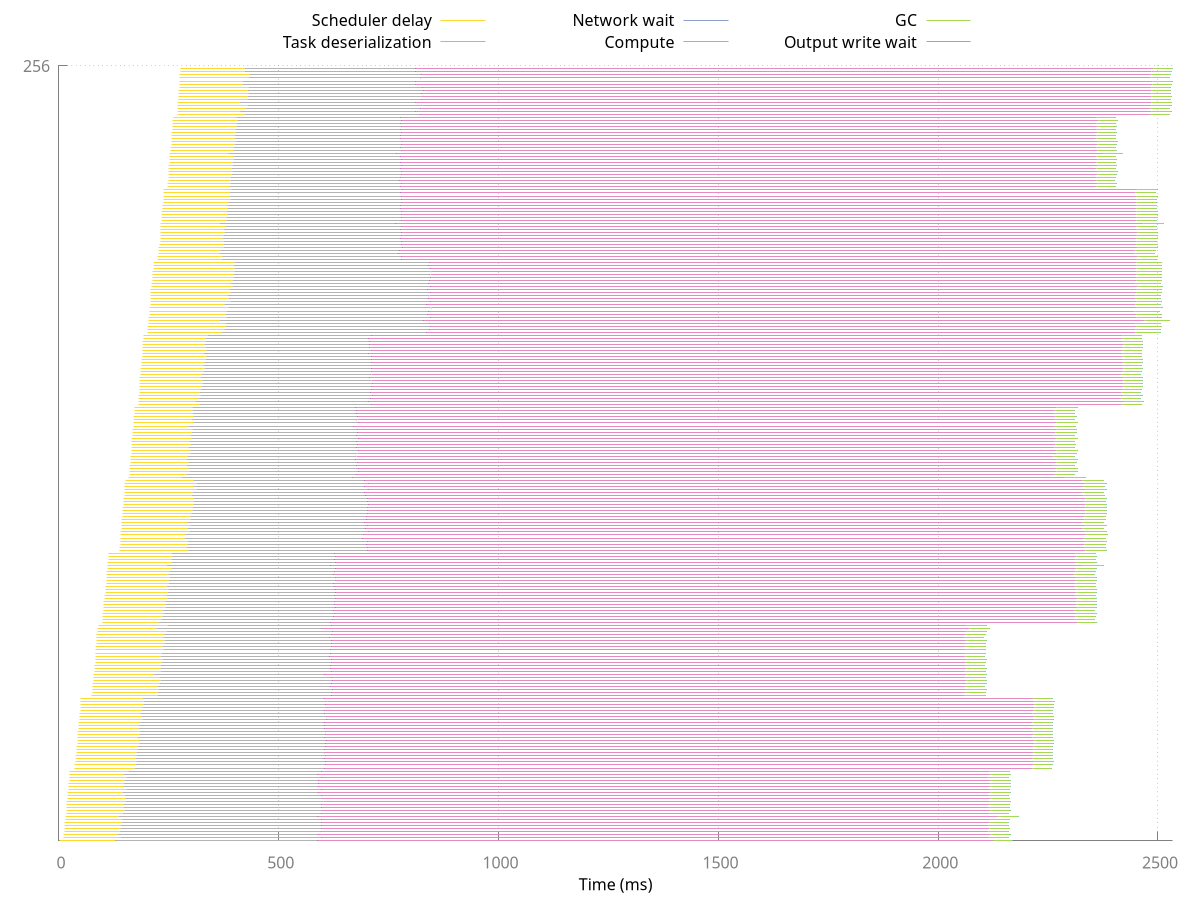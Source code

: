 set terminal pdfcairo font 'Times,22' linewidth 4 rounded dashlength 2 size 5,5

# Line style for axes
set style line 80 lt 1 lc rgb "#808080"

# Line style for grid
set style line 81 lt 0 # dashed
set style line 81 lt rgb "#808080"  # grey

set grid back linestyle 81
set border 3 back linestyle 80 # Remove border on top and right.  These
             # borders are useless and make it harder
             # to see plotted lines near the border.
    # Also, put it in grey; no need for so much emphasis on a border.
set xtics nomirror
set ytics nomirror

set style line 1 lt rgb "#fc8d62" lw 1 pt 1
set style line 2 lt rgb "#8da0cb" lw 1 pt 6
set style line 3 lt rgb "#e78ac3" lw 1 pt 2
set style line 4 lt rgb "#a6d854" lw 1 pt 3
set style line 5 lt rgb "#66c2a5" lw 1 pt 4
set style line 6 lt rgb "#ffd92f" lw 1 pt 5
set style line 7 lt rgb "#e5c494" lw 1 pt 7
set style line 8 lt rgb "#b3b3b3" lw 1 pt 8

set xlabel "Time (ms)" offset 0,0.5
set key above

set arrow from 0,0 to 129,0 ls 6 nohead
set arrow from 129,0 to 587,0 ls 8 nohead
set arrow from 587,0 to 587,0 ls 7 nohead
set arrow from 587,0 to 587,0 ls 9 nohead
set arrow from 587,0 to 2125,0 ls 3 nohead
set arrow from 2125,0 to 2170,0 ls 4 nohead
set arrow from 2170,0 to 2170,0 ls 5 nohead
set arrow from 11,1 to 139,1 ls 6 nohead
set arrow from 139,1 to 597,1 ls 8 nohead
set arrow from 597,1 to 597,1 ls 7 nohead
set arrow from 597,1 to 597,1 ls 9 nohead
set arrow from 597,1 to 2116,1 ls 3 nohead
set arrow from 2116,1 to 2161,1 ls 4 nohead
set arrow from 2161,1 to 2161,1 ls 5 nohead
set arrow from 11,2 to 132,2 ls 6 nohead
set arrow from 132,2 to 590,2 ls 8 nohead
set arrow from 590,2 to 590,2 ls 7 nohead
set arrow from 590,2 to 590,2 ls 9 nohead
set arrow from 590,2 to 2120,2 ls 3 nohead
set arrow from 2120,2 to 2165,2 ls 4 nohead
set arrow from 2165,2 to 2165,2 ls 5 nohead
set arrow from 12,3 to 138,3 ls 6 nohead
set arrow from 138,3 to 594,3 ls 8 nohead
set arrow from 594,3 to 594,3 ls 7 nohead
set arrow from 594,3 to 595,3 ls 9 nohead
set arrow from 595,3 to 2114,3 ls 3 nohead
set arrow from 2114,3 to 2159,3 ls 4 nohead
set arrow from 2159,3 to 2159,3 ls 5 nohead
set arrow from 12,4 to 140,4 ls 6 nohead
set arrow from 140,4 to 597,4 ls 8 nohead
set arrow from 597,4 to 597,4 ls 7 nohead
set arrow from 597,4 to 597,4 ls 9 nohead
set arrow from 597,4 to 2117,4 ls 3 nohead
set arrow from 2117,4 to 2162,4 ls 4 nohead
set arrow from 2162,4 to 2162,4 ls 5 nohead
set arrow from 13,5 to 140,5 ls 6 nohead
set arrow from 140,5 to 596,5 ls 8 nohead
set arrow from 596,5 to 596,5 ls 7 nohead
set arrow from 596,5 to 596,5 ls 9 nohead
set arrow from 596,5 to 2115,5 ls 3 nohead
set arrow from 2115,5 to 2160,5 ls 4 nohead
set arrow from 2160,5 to 2160,5 ls 5 nohead
set arrow from 13,6 to 142,6 ls 6 nohead
set arrow from 142,6 to 596,6 ls 8 nohead
set arrow from 596,6 to 596,6 ls 7 nohead
set arrow from 596,6 to 596,6 ls 9 nohead
set arrow from 596,6 to 2116,6 ls 3 nohead
set arrow from 2116,6 to 2161,6 ls 4 nohead
set arrow from 2161,6 to 2161,6 ls 5 nohead
set arrow from 14,7 to 145,7 ls 6 nohead
set arrow from 145,7 to 598,7 ls 8 nohead
set arrow from 598,7 to 598,7 ls 7 nohead
set arrow from 598,7 to 598,7 ls 9 nohead
set arrow from 598,7 to 2118,7 ls 3 nohead
set arrow from 2118,7 to 2163,7 ls 4 nohead
set arrow from 2163,7 to 2163,7 ls 5 nohead
set arrow from 15,8 to 135,8 ls 6 nohead
set arrow from 135,8 to 588,8 ls 8 nohead
set arrow from 588,8 to 588,8 ls 7 nohead
set arrow from 588,8 to 588,8 ls 9 nohead
set arrow from 588,8 to 2138,8 ls 3 nohead
set arrow from 2138,8 to 2183,8 ls 4 nohead
set arrow from 2183,8 to 2183,8 ls 5 nohead
set arrow from 16,9 to 144,9 ls 6 nohead
set arrow from 144,9 to 597,9 ls 8 nohead
set arrow from 597,9 to 597,9 ls 7 nohead
set arrow from 597,9 to 597,9 ls 9 nohead
set arrow from 597,9 to 2116,9 ls 3 nohead
set arrow from 2116,9 to 2161,9 ls 4 nohead
set arrow from 2161,9 to 2161,9 ls 5 nohead
set arrow from 16,10 to 148,10 ls 6 nohead
set arrow from 148,10 to 599,10 ls 8 nohead
set arrow from 599,10 to 599,10 ls 7 nohead
set arrow from 599,10 to 600,10 ls 9 nohead
set arrow from 600,10 to 2119,10 ls 3 nohead
set arrow from 2119,10 to 2164,10 ls 4 nohead
set arrow from 2164,10 to 2164,10 ls 5 nohead
set arrow from 17,11 to 147,11 ls 6 nohead
set arrow from 147,11 to 597,11 ls 8 nohead
set arrow from 597,11 to 597,11 ls 7 nohead
set arrow from 597,11 to 597,11 ls 9 nohead
set arrow from 597,11 to 2117,11 ls 3 nohead
set arrow from 2117,11 to 2162,11 ls 4 nohead
set arrow from 2162,11 to 2162,11 ls 5 nohead
set arrow from 18,12 to 147,12 ls 6 nohead
set arrow from 147,12 to 597,12 ls 8 nohead
set arrow from 597,12 to 597,12 ls 7 nohead
set arrow from 597,12 to 597,12 ls 9 nohead
set arrow from 597,12 to 2117,12 ls 3 nohead
set arrow from 2117,12 to 2162,12 ls 4 nohead
set arrow from 2162,12 to 2162,12 ls 5 nohead
set arrow from 18,13 to 151,13 ls 6 nohead
set arrow from 151,13 to 600,13 ls 8 nohead
set arrow from 600,13 to 600,13 ls 7 nohead
set arrow from 600,13 to 601,13 ls 9 nohead
set arrow from 601,13 to 2119,13 ls 3 nohead
set arrow from 2119,13 to 2164,13 ls 4 nohead
set arrow from 2164,13 to 2164,13 ls 5 nohead
set arrow from 19,14 to 151,14 ls 6 nohead
set arrow from 151,14 to 599,14 ls 8 nohead
set arrow from 599,14 to 599,14 ls 7 nohead
set arrow from 599,14 to 600,14 ls 9 nohead
set arrow from 600,14 to 2118,14 ls 3 nohead
set arrow from 2118,14 to 2163,14 ls 4 nohead
set arrow from 2163,14 to 2163,14 ls 5 nohead
set arrow from 20,15 to 150,15 ls 6 nohead
set arrow from 150,15 to 596,15 ls 8 nohead
set arrow from 596,15 to 596,15 ls 7 nohead
set arrow from 596,15 to 596,15 ls 9 nohead
set arrow from 596,15 to 2116,15 ls 3 nohead
set arrow from 2116,15 to 2161,15 ls 4 nohead
set arrow from 2161,15 to 2161,15 ls 5 nohead
set arrow from 20,16 to 144,16 ls 6 nohead
set arrow from 144,16 to 591,16 ls 8 nohead
set arrow from 591,16 to 591,16 ls 7 nohead
set arrow from 591,16 to 591,16 ls 9 nohead
set arrow from 591,16 to 2120,16 ls 3 nohead
set arrow from 2120,16 to 2165,16 ls 4 nohead
set arrow from 2165,16 to 2165,16 ls 5 nohead
set arrow from 21,17 to 153,17 ls 6 nohead
set arrow from 153,17 to 598,17 ls 8 nohead
set arrow from 598,17 to 598,17 ls 7 nohead
set arrow from 598,17 to 598,17 ls 9 nohead
set arrow from 598,17 to 2118,17 ls 3 nohead
set arrow from 2118,17 to 2163,17 ls 4 nohead
set arrow from 2163,17 to 2163,17 ls 5 nohead
set arrow from 22,18 to 147,18 ls 6 nohead
set arrow from 147,18 to 591,18 ls 8 nohead
set arrow from 591,18 to 591,18 ls 7 nohead
set arrow from 591,18 to 591,18 ls 9 nohead
set arrow from 591,18 to 2119,18 ls 3 nohead
set arrow from 2119,18 to 2164,18 ls 4 nohead
set arrow from 2164,18 to 2164,18 ls 5 nohead
set arrow from 22,19 to 146,19 ls 6 nohead
set arrow from 146,19 to 591,19 ls 8 nohead
set arrow from 591,19 to 591,19 ls 7 nohead
set arrow from 591,19 to 591,19 ls 9 nohead
set arrow from 591,19 to 2120,19 ls 3 nohead
set arrow from 2120,19 to 2165,19 ls 4 nohead
set arrow from 2165,19 to 2165,19 ls 5 nohead
set arrow from 23,20 to 148,20 ls 6 nohead
set arrow from 148,20 to 591,20 ls 8 nohead
set arrow from 591,20 to 591,20 ls 7 nohead
set arrow from 591,20 to 591,20 ls 9 nohead
set arrow from 591,20 to 2120,20 ls 3 nohead
set arrow from 2120,20 to 2165,20 ls 4 nohead
set arrow from 2165,20 to 2165,20 ls 5 nohead
set arrow from 24,21 to 154,21 ls 6 nohead
set arrow from 154,21 to 596,21 ls 8 nohead
set arrow from 596,21 to 596,21 ls 7 nohead
set arrow from 596,21 to 596,21 ls 9 nohead
set arrow from 596,21 to 2115,21 ls 3 nohead
set arrow from 2115,21 to 2160,21 ls 4 nohead
set arrow from 2160,21 to 2160,21 ls 5 nohead
set arrow from 24,22 to 147,22 ls 6 nohead
set arrow from 147,22 to 589,22 ls 8 nohead
set arrow from 589,22 to 589,22 ls 7 nohead
set arrow from 589,22 to 589,22 ls 9 nohead
set arrow from 589,22 to 2119,22 ls 3 nohead
set arrow from 2119,22 to 2164,22 ls 4 nohead
set arrow from 2164,22 to 2164,22 ls 5 nohead
set arrow from 25,23 to 157,23 ls 6 nohead
set arrow from 157,23 to 598,23 ls 8 nohead
set arrow from 598,23 to 598,23 ls 7 nohead
set arrow from 598,23 to 598,23 ls 9 nohead
set arrow from 598,23 to 2117,23 ls 3 nohead
set arrow from 2117,23 to 2162,23 ls 4 nohead
set arrow from 2162,23 to 2162,23 ls 5 nohead
set arrow from 36,24 to 171,24 ls 6 nohead
set arrow from 171,24 to 603,24 ls 8 nohead
set arrow from 603,24 to 603,24 ls 7 nohead
set arrow from 603,24 to 603,24 ls 9 nohead
set arrow from 603,24 to 2214,24 ls 3 nohead
set arrow from 2214,24 to 2258,24 ls 4 nohead
set arrow from 2258,24 to 2258,24 ls 5 nohead
set arrow from 36,25 to 174,25 ls 6 nohead
set arrow from 174,25 to 606,25 ls 8 nohead
set arrow from 606,25 to 606,25 ls 7 nohead
set arrow from 606,25 to 606,25 ls 9 nohead
set arrow from 606,25 to 2217,25 ls 3 nohead
set arrow from 2217,25 to 2261,25 ls 4 nohead
set arrow from 2261,25 to 2261,25 ls 5 nohead
set arrow from 37,26 to 176,26 ls 6 nohead
set arrow from 176,26 to 607,26 ls 8 nohead
set arrow from 607,26 to 607,26 ls 7 nohead
set arrow from 607,26 to 607,26 ls 9 nohead
set arrow from 607,26 to 2218,26 ls 3 nohead
set arrow from 2218,26 to 2262,26 ls 4 nohead
set arrow from 2262,26 to 2262,26 ls 5 nohead
set arrow from 38,27 to 173,27 ls 6 nohead
set arrow from 173,27 to 604,27 ls 8 nohead
set arrow from 604,27 to 604,27 ls 7 nohead
set arrow from 604,27 to 604,27 ls 9 nohead
set arrow from 604,27 to 2215,27 ls 3 nohead
set arrow from 2215,27 to 2259,27 ls 4 nohead
set arrow from 2259,27 to 2259,27 ls 5 nohead
set arrow from 38,28 to 176,28 ls 6 nohead
set arrow from 176,28 to 606,28 ls 8 nohead
set arrow from 606,28 to 606,28 ls 7 nohead
set arrow from 606,28 to 606,28 ls 9 nohead
set arrow from 606,28 to 2217,28 ls 3 nohead
set arrow from 2217,28 to 2261,28 ls 4 nohead
set arrow from 2261,28 to 2261,28 ls 5 nohead
set arrow from 39,29 to 176,29 ls 6 nohead
set arrow from 176,29 to 604,29 ls 8 nohead
set arrow from 604,29 to 604,29 ls 7 nohead
set arrow from 604,29 to 605,29 ls 9 nohead
set arrow from 605,29 to 2216,29 ls 3 nohead
set arrow from 2216,29 to 2260,29 ls 4 nohead
set arrow from 2260,29 to 2260,29 ls 5 nohead
set arrow from 40,30 to 178,30 ls 6 nohead
set arrow from 178,30 to 605,30 ls 8 nohead
set arrow from 605,30 to 605,30 ls 7 nohead
set arrow from 605,30 to 605,30 ls 9 nohead
set arrow from 605,30 to 2216,30 ls 3 nohead
set arrow from 2216,30 to 2260,30 ls 4 nohead
set arrow from 2260,30 to 2260,30 ls 5 nohead
set arrow from 40,31 to 179,31 ls 6 nohead
set arrow from 179,31 to 607,31 ls 8 nohead
set arrow from 607,31 to 607,31 ls 7 nohead
set arrow from 607,31 to 607,31 ls 9 nohead
set arrow from 607,31 to 2217,31 ls 3 nohead
set arrow from 2217,31 to 2261,31 ls 4 nohead
set arrow from 2261,31 to 2261,31 ls 5 nohead
set arrow from 41,32 to 182,32 ls 6 nohead
set arrow from 182,32 to 607,32 ls 8 nohead
set arrow from 607,32 to 607,32 ls 7 nohead
set arrow from 607,32 to 607,32 ls 9 nohead
set arrow from 607,32 to 2218,32 ls 3 nohead
set arrow from 2218,32 to 2262,32 ls 4 nohead
set arrow from 2262,32 to 2262,32 ls 5 nohead
set arrow from 41,33 to 182,33 ls 6 nohead
set arrow from 182,33 to 608,33 ls 8 nohead
set arrow from 608,33 to 608,33 ls 7 nohead
set arrow from 608,33 to 608,33 ls 9 nohead
set arrow from 608,33 to 2219,33 ls 3 nohead
set arrow from 2219,33 to 2263,33 ls 4 nohead
set arrow from 2263,33 to 2263,33 ls 5 nohead
set arrow from 42,34 to 179,34 ls 6 nohead
set arrow from 179,34 to 604,34 ls 8 nohead
set arrow from 604,34 to 604,34 ls 7 nohead
set arrow from 604,34 to 604,34 ls 9 nohead
set arrow from 604,34 to 2215,34 ls 3 nohead
set arrow from 2215,34 to 2259,34 ls 4 nohead
set arrow from 2259,34 to 2259,34 ls 5 nohead
set arrow from 43,35 to 182,35 ls 6 nohead
set arrow from 182,35 to 606,35 ls 8 nohead
set arrow from 606,35 to 606,35 ls 7 nohead
set arrow from 606,35 to 606,35 ls 9 nohead
set arrow from 606,35 to 2217,35 ls 3 nohead
set arrow from 2217,35 to 2261,35 ls 4 nohead
set arrow from 2261,35 to 2261,35 ls 5 nohead
set arrow from 43,36 to 182,36 ls 6 nohead
set arrow from 182,36 to 606,36 ls 8 nohead
set arrow from 606,36 to 606,36 ls 7 nohead
set arrow from 606,36 to 607,36 ls 9 nohead
set arrow from 607,36 to 2217,36 ls 3 nohead
set arrow from 2217,36 to 2261,36 ls 4 nohead
set arrow from 2261,36 to 2261,36 ls 5 nohead
set arrow from 44,37 to 181,37 ls 6 nohead
set arrow from 181,37 to 603,37 ls 8 nohead
set arrow from 603,37 to 603,37 ls 7 nohead
set arrow from 603,37 to 603,37 ls 9 nohead
set arrow from 603,37 to 2215,37 ls 3 nohead
set arrow from 2215,37 to 2259,37 ls 4 nohead
set arrow from 2259,37 to 2259,37 ls 5 nohead
set arrow from 44,38 to 181,38 ls 6 nohead
set arrow from 181,38 to 604,38 ls 8 nohead
set arrow from 604,38 to 604,38 ls 7 nohead
set arrow from 604,38 to 604,38 ls 9 nohead
set arrow from 604,38 to 2216,38 ls 3 nohead
set arrow from 2216,38 to 2260,38 ls 4 nohead
set arrow from 2260,38 to 2260,38 ls 5 nohead
set arrow from 45,39 to 184,39 ls 6 nohead
set arrow from 184,39 to 604,39 ls 8 nohead
set arrow from 604,39 to 604,39 ls 7 nohead
set arrow from 604,39 to 604,39 ls 9 nohead
set arrow from 604,39 to 2215,39 ls 3 nohead
set arrow from 2215,39 to 2259,39 ls 4 nohead
set arrow from 2259,39 to 2259,39 ls 5 nohead
set arrow from 46,40 to 189,40 ls 6 nohead
set arrow from 189,40 to 608,40 ls 8 nohead
set arrow from 608,40 to 608,40 ls 7 nohead
set arrow from 608,40 to 608,40 ls 9 nohead
set arrow from 608,40 to 2219,40 ls 3 nohead
set arrow from 2219,40 to 2263,40 ls 4 nohead
set arrow from 2263,40 to 2263,40 ls 5 nohead
set arrow from 46,41 to 188,41 ls 6 nohead
set arrow from 188,41 to 608,41 ls 8 nohead
set arrow from 608,41 to 608,41 ls 7 nohead
set arrow from 608,41 to 609,41 ls 9 nohead
set arrow from 609,41 to 2219,41 ls 3 nohead
set arrow from 2219,41 to 2263,41 ls 4 nohead
set arrow from 2263,41 to 2263,41 ls 5 nohead
set arrow from 47,42 to 186,42 ls 6 nohead
set arrow from 186,42 to 604,42 ls 8 nohead
set arrow from 604,42 to 604,42 ls 7 nohead
set arrow from 604,42 to 604,42 ls 9 nohead
set arrow from 604,42 to 2215,42 ls 3 nohead
set arrow from 2215,42 to 2259,42 ls 4 nohead
set arrow from 2259,42 to 2259,42 ls 5 nohead
set arrow from 48,43 to 188,43 ls 6 nohead
set arrow from 188,43 to 605,43 ls 8 nohead
set arrow from 605,43 to 605,43 ls 7 nohead
set arrow from 605,43 to 605,43 ls 9 nohead
set arrow from 605,43 to 2216,43 ls 3 nohead
set arrow from 2216,43 to 2260,43 ls 4 nohead
set arrow from 2260,43 to 2260,43 ls 5 nohead
set arrow from 48,44 to 190,44 ls 6 nohead
set arrow from 190,44 to 608,44 ls 8 nohead
set arrow from 608,44 to 608,44 ls 7 nohead
set arrow from 608,44 to 609,44 ls 9 nohead
set arrow from 609,44 to 2219,44 ls 3 nohead
set arrow from 2219,44 to 2263,44 ls 4 nohead
set arrow from 2263,44 to 2263,44 ls 5 nohead
set arrow from 49,45 to 192,45 ls 6 nohead
set arrow from 192,45 to 607,45 ls 8 nohead
set arrow from 607,45 to 607,45 ls 7 nohead
set arrow from 607,45 to 607,45 ls 9 nohead
set arrow from 607,45 to 2218,45 ls 3 nohead
set arrow from 2218,45 to 2262,45 ls 4 nohead
set arrow from 2262,45 to 2262,45 ls 5 nohead
set arrow from 49,46 to 193,46 ls 6 nohead
set arrow from 193,46 to 609,46 ls 8 nohead
set arrow from 609,46 to 609,46 ls 7 nohead
set arrow from 609,46 to 610,46 ls 9 nohead
set arrow from 610,46 to 2220,46 ls 3 nohead
set arrow from 2220,46 to 2264,46 ls 4 nohead
set arrow from 2264,46 to 2264,46 ls 5 nohead
set arrow from 50,47 to 190,47 ls 6 nohead
set arrow from 190,47 to 605,47 ls 8 nohead
set arrow from 605,47 to 605,47 ls 7 nohead
set arrow from 605,47 to 605,47 ls 9 nohead
set arrow from 605,47 to 2216,47 ls 3 nohead
set arrow from 2216,47 to 2260,47 ls 4 nohead
set arrow from 2260,47 to 2260,47 ls 5 nohead
set arrow from 75,48 to 225,48 ls 6 nohead
set arrow from 225,48 to 620,48 ls 8 nohead
set arrow from 620,48 to 620,48 ls 7 nohead
set arrow from 620,48 to 620,48 ls 9 nohead
set arrow from 620,48 to 2063,48 ls 3 nohead
set arrow from 2063,48 to 2108,48 ls 4 nohead
set arrow from 2108,48 to 2108,48 ls 5 nohead
set arrow from 76,49 to 224,49 ls 6 nohead
set arrow from 224,49 to 619,49 ls 8 nohead
set arrow from 619,49 to 619,49 ls 7 nohead
set arrow from 619,49 to 619,49 ls 9 nohead
set arrow from 619,49 to 2062,49 ls 3 nohead
set arrow from 2062,49 to 2107,49 ls 4 nohead
set arrow from 2107,49 to 2107,49 ls 5 nohead
set arrow from 76,50 to 227,50 ls 6 nohead
set arrow from 227,50 to 622,50 ls 8 nohead
set arrow from 622,50 to 622,50 ls 7 nohead
set arrow from 622,50 to 622,50 ls 9 nohead
set arrow from 622,50 to 2065,50 ls 3 nohead
set arrow from 2065,50 to 2110,50 ls 4 nohead
set arrow from 2110,50 to 2110,50 ls 5 nohead
set arrow from 77,51 to 224,51 ls 6 nohead
set arrow from 224,51 to 618,51 ls 8 nohead
set arrow from 618,51 to 618,51 ls 7 nohead
set arrow from 618,51 to 618,51 ls 9 nohead
set arrow from 618,51 to 2061,51 ls 3 nohead
set arrow from 2061,51 to 2106,51 ls 4 nohead
set arrow from 2106,51 to 2106,51 ls 5 nohead
set arrow from 77,52 to 229,52 ls 6 nohead
set arrow from 229,52 to 619,52 ls 8 nohead
set arrow from 619,52 to 619,52 ls 7 nohead
set arrow from 619,52 to 619,52 ls 9 nohead
set arrow from 619,52 to 2064,52 ls 3 nohead
set arrow from 2064,52 to 2109,52 ls 4 nohead
set arrow from 2109,52 to 2109,52 ls 5 nohead
set arrow from 78,53 to 230,53 ls 6 nohead
set arrow from 230,53 to 622,53 ls 8 nohead
set arrow from 622,53 to 622,53 ls 7 nohead
set arrow from 622,53 to 622,53 ls 9 nohead
set arrow from 622,53 to 2065,53 ls 3 nohead
set arrow from 2065,53 to 2110,53 ls 4 nohead
set arrow from 2110,53 to 2110,53 ls 5 nohead
set arrow from 79,54 to 229,54 ls 6 nohead
set arrow from 229,54 to 619,54 ls 8 nohead
set arrow from 619,54 to 619,54 ls 7 nohead
set arrow from 619,54 to 619,54 ls 9 nohead
set arrow from 619,54 to 2062,54 ls 3 nohead
set arrow from 2062,54 to 2107,54 ls 4 nohead
set arrow from 2107,54 to 2107,54 ls 5 nohead
set arrow from 79,55 to 214,55 ls 6 nohead
set arrow from 214,55 to 604,55 ls 8 nohead
set arrow from 604,55 to 604,55 ls 7 nohead
set arrow from 604,55 to 604,55 ls 9 nohead
set arrow from 604,55 to 2065,55 ls 3 nohead
set arrow from 2065,55 to 2110,55 ls 4 nohead
set arrow from 2110,55 to 2110,55 ls 5 nohead
set arrow from 80,56 to 231,56 ls 6 nohead
set arrow from 231,56 to 619,56 ls 8 nohead
set arrow from 619,56 to 619,56 ls 7 nohead
set arrow from 619,56 to 619,56 ls 9 nohead
set arrow from 619,56 to 2063,56 ls 3 nohead
set arrow from 2063,56 to 2108,56 ls 4 nohead
set arrow from 2108,56 to 2108,56 ls 5 nohead
set arrow from 80,57 to 232,57 ls 6 nohead
set arrow from 232,57 to 618,57 ls 8 nohead
set arrow from 618,57 to 618,57 ls 7 nohead
set arrow from 618,57 to 618,57 ls 9 nohead
set arrow from 618,57 to 2064,57 ls 3 nohead
set arrow from 2064,57 to 2109,57 ls 4 nohead
set arrow from 2109,57 to 2109,57 ls 5 nohead
set arrow from 81,58 to 231,58 ls 6 nohead
set arrow from 231,58 to 617,58 ls 8 nohead
set arrow from 617,58 to 617,58 ls 7 nohead
set arrow from 617,58 to 617,58 ls 9 nohead
set arrow from 617,58 to 2061,58 ls 3 nohead
set arrow from 2061,58 to 2106,58 ls 4 nohead
set arrow from 2106,58 to 2106,58 ls 5 nohead
set arrow from 82,59 to 233,59 ls 6 nohead
set arrow from 233,59 to 619,59 ls 8 nohead
set arrow from 619,59 to 619,59 ls 7 nohead
set arrow from 619,59 to 619,59 ls 9 nohead
set arrow from 619,59 to 2063,59 ls 3 nohead
set arrow from 2063,59 to 2108,59 ls 4 nohead
set arrow from 2108,59 to 2108,59 ls 5 nohead
set arrow from 82,60 to 235,60 ls 6 nohead
set arrow from 235,60 to 620,60 ls 8 nohead
set arrow from 620,60 to 620,60 ls 7 nohead
set arrow from 620,60 to 620,60 ls 9 nohead
set arrow from 620,60 to 2064,60 ls 3 nohead
set arrow from 2064,60 to 2109,60 ls 4 nohead
set arrow from 2109,60 to 2109,60 ls 5 nohead
set arrow from 83,61 to 232,61 ls 6 nohead
set arrow from 232,61 to 616,61 ls 8 nohead
set arrow from 616,61 to 616,61 ls 7 nohead
set arrow from 616,61 to 616,61 ls 9 nohead
set arrow from 616,61 to 2061,61 ls 3 nohead
set arrow from 2061,61 to 2106,61 ls 4 nohead
set arrow from 2106,61 to 2106,61 ls 5 nohead
set arrow from 83,62 to 234,62 ls 6 nohead
set arrow from 234,62 to 618,62 ls 8 nohead
set arrow from 618,62 to 618,62 ls 7 nohead
set arrow from 618,62 to 618,62 ls 9 nohead
set arrow from 618,62 to 2062,62 ls 3 nohead
set arrow from 2062,62 to 2107,62 ls 4 nohead
set arrow from 2107,62 to 2107,62 ls 5 nohead
set arrow from 84,63 to 237,63 ls 6 nohead
set arrow from 237,63 to 618,63 ls 8 nohead
set arrow from 618,63 to 618,63 ls 7 nohead
set arrow from 618,63 to 618,63 ls 9 nohead
set arrow from 618,63 to 2062,63 ls 3 nohead
set arrow from 2062,63 to 2107,63 ls 4 nohead
set arrow from 2107,63 to 2107,63 ls 5 nohead
set arrow from 84,64 to 236,64 ls 6 nohead
set arrow from 236,64 to 620,64 ls 8 nohead
set arrow from 620,64 to 620,64 ls 7 nohead
set arrow from 620,64 to 620,64 ls 9 nohead
set arrow from 620,64 to 2063,64 ls 3 nohead
set arrow from 2063,64 to 2108,64 ls 4 nohead
set arrow from 2108,64 to 2108,64 ls 5 nohead
set arrow from 85,65 to 240,65 ls 6 nohead
set arrow from 240,65 to 619,65 ls 8 nohead
set arrow from 619,65 to 619,65 ls 7 nohead
set arrow from 619,65 to 619,65 ls 9 nohead
set arrow from 619,65 to 2063,65 ls 3 nohead
set arrow from 2063,65 to 2108,65 ls 4 nohead
set arrow from 2108,65 to 2108,65 ls 5 nohead
set arrow from 85,66 to 239,66 ls 6 nohead
set arrow from 239,66 to 620,66 ls 8 nohead
set arrow from 620,66 to 620,66 ls 7 nohead
set arrow from 620,66 to 620,66 ls 9 nohead
set arrow from 620,66 to 2064,66 ls 3 nohead
set arrow from 2064,66 to 2109,66 ls 4 nohead
set arrow from 2109,66 to 2109,66 ls 5 nohead
set arrow from 86,67 to 238,67 ls 6 nohead
set arrow from 238,67 to 615,67 ls 8 nohead
set arrow from 615,67 to 615,67 ls 7 nohead
set arrow from 615,67 to 615,67 ls 9 nohead
set arrow from 615,67 to 2059,67 ls 3 nohead
set arrow from 2059,67 to 2104,67 ls 4 nohead
set arrow from 2104,67 to 2104,67 ls 5 nohead
set arrow from 86,68 to 241,68 ls 6 nohead
set arrow from 241,68 to 619,68 ls 8 nohead
set arrow from 619,68 to 619,68 ls 7 nohead
set arrow from 619,68 to 619,68 ls 9 nohead
set arrow from 619,68 to 2063,68 ls 3 nohead
set arrow from 2063,68 to 2108,68 ls 4 nohead
set arrow from 2108,68 to 2108,68 ls 5 nohead
set arrow from 87,69 to 245,69 ls 6 nohead
set arrow from 245,69 to 622,69 ls 8 nohead
set arrow from 622,69 to 622,69 ls 7 nohead
set arrow from 622,69 to 622,69 ls 9 nohead
set arrow from 622,69 to 2065,69 ls 3 nohead
set arrow from 2065,69 to 2110,69 ls 4 nohead
set arrow from 2110,69 to 2110,69 ls 5 nohead
set arrow from 87,70 to 221,70 ls 6 nohead
set arrow from 221,70 to 596,70 ls 8 nohead
set arrow from 596,70 to 596,70 ls 7 nohead
set arrow from 596,70 to 596,70 ls 9 nohead
set arrow from 596,70 to 2072,70 ls 3 nohead
set arrow from 2072,70 to 2117,70 ls 4 nohead
set arrow from 2117,70 to 2117,70 ls 5 nohead
set arrow from 89,71 to 246,71 ls 6 nohead
set arrow from 246,71 to 619,71 ls 8 nohead
set arrow from 619,71 to 619,71 ls 7 nohead
set arrow from 619,71 to 619,71 ls 9 nohead
set arrow from 619,71 to 2065,71 ls 3 nohead
set arrow from 2065,71 to 2110,71 ls 4 nohead
set arrow from 2110,71 to 2110,71 ls 5 nohead
set arrow from 98,72 to 226,72 ls 6 nohead
set arrow from 226,72 to 617,72 ls 8 nohead
set arrow from 617,72 to 617,72 ls 7 nohead
set arrow from 617,72 to 617,72 ls 9 nohead
set arrow from 617,72 to 2316,72 ls 3 nohead
set arrow from 2316,72 to 2361,72 ls 4 nohead
set arrow from 2361,72 to 2361,72 ls 5 nohead
set arrow from 99,73 to 233,73 ls 6 nohead
set arrow from 233,73 to 623,73 ls 8 nohead
set arrow from 623,73 to 623,73 ls 7 nohead
set arrow from 623,73 to 623,73 ls 9 nohead
set arrow from 623,73 to 2311,73 ls 3 nohead
set arrow from 2311,73 to 2356,73 ls 4 nohead
set arrow from 2356,73 to 2356,73 ls 5 nohead
set arrow from 100,74 to 235,74 ls 6 nohead
set arrow from 235,74 to 625,74 ls 8 nohead
set arrow from 625,74 to 625,74 ls 7 nohead
set arrow from 625,74 to 625,74 ls 9 nohead
set arrow from 625,74 to 2312,74 ls 3 nohead
set arrow from 2312,74 to 2357,74 ls 4 nohead
set arrow from 2357,74 to 2357,74 ls 5 nohead
set arrow from 100,75 to 238,75 ls 6 nohead
set arrow from 238,75 to 627,75 ls 8 nohead
set arrow from 627,75 to 627,75 ls 7 nohead
set arrow from 627,75 to 627,75 ls 9 nohead
set arrow from 627,75 to 2314,75 ls 3 nohead
set arrow from 2314,75 to 2359,75 ls 4 nohead
set arrow from 2359,75 to 2359,75 ls 5 nohead
set arrow from 101,76 to 236,76 ls 6 nohead
set arrow from 236,76 to 624,76 ls 8 nohead
set arrow from 624,76 to 624,76 ls 7 nohead
set arrow from 624,76 to 624,76 ls 9 nohead
set arrow from 624,76 to 2310,76 ls 3 nohead
set arrow from 2310,76 to 2355,76 ls 4 nohead
set arrow from 2355,76 to 2355,76 ls 5 nohead
set arrow from 101,77 to 243,77 ls 6 nohead
set arrow from 243,77 to 629,77 ls 8 nohead
set arrow from 629,77 to 629,77 ls 7 nohead
set arrow from 629,77 to 629,77 ls 9 nohead
set arrow from 629,77 to 2316,77 ls 3 nohead
set arrow from 2316,77 to 2361,77 ls 4 nohead
set arrow from 2361,77 to 2361,77 ls 5 nohead
set arrow from 102,78 to 242,78 ls 6 nohead
set arrow from 242,78 to 627,78 ls 8 nohead
set arrow from 627,78 to 627,78 ls 7 nohead
set arrow from 627,78 to 627,78 ls 9 nohead
set arrow from 627,78 to 2314,78 ls 3 nohead
set arrow from 2314,78 to 2359,78 ls 4 nohead
set arrow from 2359,78 to 2359,78 ls 5 nohead
set arrow from 102,79 to 243,79 ls 6 nohead
set arrow from 243,79 to 627,79 ls 8 nohead
set arrow from 627,79 to 627,79 ls 7 nohead
set arrow from 627,79 to 627,79 ls 9 nohead
set arrow from 627,79 to 2314,79 ls 3 nohead
set arrow from 2314,79 to 2359,79 ls 4 nohead
set arrow from 2359,79 to 2359,79 ls 5 nohead
set arrow from 103,80 to 246,80 ls 6 nohead
set arrow from 246,80 to 629,80 ls 8 nohead
set arrow from 629,80 to 629,80 ls 7 nohead
set arrow from 629,80 to 629,80 ls 9 nohead
set arrow from 629,80 to 2316,80 ls 3 nohead
set arrow from 2316,80 to 2361,80 ls 4 nohead
set arrow from 2361,80 to 2361,80 ls 5 nohead
set arrow from 104,81 to 244,81 ls 6 nohead
set arrow from 244,81 to 626,81 ls 8 nohead
set arrow from 626,81 to 626,81 ls 7 nohead
set arrow from 626,81 to 626,81 ls 9 nohead
set arrow from 626,81 to 2313,81 ls 3 nohead
set arrow from 2313,81 to 2358,81 ls 4 nohead
set arrow from 2358,81 to 2358,81 ls 5 nohead
set arrow from 105,82 to 246,82 ls 6 nohead
set arrow from 246,82 to 628,82 ls 8 nohead
set arrow from 628,82 to 628,82 ls 7 nohead
set arrow from 628,82 to 628,82 ls 9 nohead
set arrow from 628,82 to 2314,82 ls 3 nohead
set arrow from 2314,82 to 2359,82 ls 4 nohead
set arrow from 2359,82 to 2359,82 ls 5 nohead
set arrow from 105,83 to 248,83 ls 6 nohead
set arrow from 248,83 to 629,83 ls 8 nohead
set arrow from 629,83 to 629,83 ls 7 nohead
set arrow from 629,83 to 629,83 ls 9 nohead
set arrow from 629,83 to 2315,83 ls 3 nohead
set arrow from 2315,83 to 2360,83 ls 4 nohead
set arrow from 2360,83 to 2360,83 ls 5 nohead
set arrow from 106,84 to 245,84 ls 6 nohead
set arrow from 245,84 to 626,84 ls 8 nohead
set arrow from 626,84 to 626,84 ls 7 nohead
set arrow from 626,84 to 626,84 ls 9 nohead
set arrow from 626,84 to 2312,84 ls 3 nohead
set arrow from 2312,84 to 2357,84 ls 4 nohead
set arrow from 2357,84 to 2357,84 ls 5 nohead
set arrow from 107,85 to 249,85 ls 6 nohead
set arrow from 249,85 to 625,85 ls 8 nohead
set arrow from 625,85 to 625,85 ls 7 nohead
set arrow from 625,85 to 625,85 ls 9 nohead
set arrow from 625,85 to 2313,85 ls 3 nohead
set arrow from 2313,85 to 2358,85 ls 4 nohead
set arrow from 2358,85 to 2358,85 ls 5 nohead
set arrow from 107,86 to 250,86 ls 6 nohead
set arrow from 250,86 to 628,86 ls 8 nohead
set arrow from 628,86 to 628,86 ls 7 nohead
set arrow from 628,86 to 629,86 ls 9 nohead
set arrow from 629,86 to 2314,86 ls 3 nohead
set arrow from 2314,86 to 2359,86 ls 4 nohead
set arrow from 2359,86 to 2359,86 ls 5 nohead
set arrow from 108,87 to 252,87 ls 6 nohead
set arrow from 252,87 to 629,87 ls 8 nohead
set arrow from 629,87 to 629,87 ls 7 nohead
set arrow from 629,87 to 629,87 ls 9 nohead
set arrow from 629,87 to 2315,87 ls 3 nohead
set arrow from 2315,87 to 2360,87 ls 4 nohead
set arrow from 2360,87 to 2360,87 ls 5 nohead
set arrow from 109,88 to 249,88 ls 6 nohead
set arrow from 249,88 to 625,88 ls 8 nohead
set arrow from 625,88 to 625,88 ls 7 nohead
set arrow from 625,88 to 625,88 ls 9 nohead
set arrow from 625,88 to 2311,88 ls 3 nohead
set arrow from 2311,88 to 2356,88 ls 4 nohead
set arrow from 2356,88 to 2356,88 ls 5 nohead
set arrow from 109,89 to 252,89 ls 6 nohead
set arrow from 252,89 to 626,89 ls 8 nohead
set arrow from 626,89 to 626,89 ls 7 nohead
set arrow from 626,89 to 626,89 ls 9 nohead
set arrow from 626,89 to 2313,89 ls 3 nohead
set arrow from 2313,89 to 2358,89 ls 4 nohead
set arrow from 2358,89 to 2358,89 ls 5 nohead
set arrow from 110,90 to 255,90 ls 6 nohead
set arrow from 255,90 to 629,90 ls 8 nohead
set arrow from 629,90 to 629,90 ls 7 nohead
set arrow from 629,90 to 629,90 ls 9 nohead
set arrow from 629,90 to 2315,90 ls 3 nohead
set arrow from 2315,90 to 2360,90 ls 4 nohead
set arrow from 2360,90 to 2360,90 ls 5 nohead
set arrow from 110,91 to 244,91 ls 6 nohead
set arrow from 244,91 to 617,91 ls 8 nohead
set arrow from 617,91 to 617,91 ls 7 nohead
set arrow from 617,91 to 617,91 ls 9 nohead
set arrow from 617,91 to 2330,91 ls 3 nohead
set arrow from 2330,91 to 2375,91 ls 4 nohead
set arrow from 2375,91 to 2375,91 ls 5 nohead
set arrow from 111,92 to 257,92 ls 6 nohead
set arrow from 257,92 to 629,92 ls 8 nohead
set arrow from 629,92 to 629,92 ls 7 nohead
set arrow from 629,92 to 629,92 ls 9 nohead
set arrow from 629,92 to 2315,92 ls 3 nohead
set arrow from 2315,92 to 2360,92 ls 4 nohead
set arrow from 2360,92 to 2360,92 ls 5 nohead
set arrow from 112,93 to 256,93 ls 6 nohead
set arrow from 256,93 to 626,93 ls 8 nohead
set arrow from 626,93 to 626,93 ls 7 nohead
set arrow from 626,93 to 626,93 ls 9 nohead
set arrow from 626,93 to 2312,93 ls 3 nohead
set arrow from 2312,93 to 2357,93 ls 4 nohead
set arrow from 2357,93 to 2357,93 ls 5 nohead
set arrow from 112,94 to 258,94 ls 6 nohead
set arrow from 258,94 to 629,94 ls 8 nohead
set arrow from 629,94 to 629,94 ls 7 nohead
set arrow from 629,94 to 629,94 ls 9 nohead
set arrow from 629,94 to 2315,94 ls 3 nohead
set arrow from 2315,94 to 2360,94 ls 4 nohead
set arrow from 2360,94 to 2360,94 ls 5 nohead
set arrow from 113,95 to 257,95 ls 6 nohead
set arrow from 257,95 to 626,95 ls 8 nohead
set arrow from 626,95 to 626,95 ls 7 nohead
set arrow from 626,95 to 626,95 ls 9 nohead
set arrow from 626,95 to 2312,95 ls 3 nohead
set arrow from 2312,95 to 2357,95 ls 4 nohead
set arrow from 2357,95 to 2357,95 ls 5 nohead
set arrow from 137,96 to 294,96 ls 6 nohead
set arrow from 294,96 to 702,96 ls 8 nohead
set arrow from 702,96 to 702,96 ls 7 nohead
set arrow from 702,96 to 702,96 ls 9 nohead
set arrow from 702,96 to 2336,96 ls 3 nohead
set arrow from 2336,96 to 2384,96 ls 4 nohead
set arrow from 2384,96 to 2384,96 ls 5 nohead
set arrow from 138,97 to 291,97 ls 6 nohead
set arrow from 291,97 to 701,97 ls 8 nohead
set arrow from 701,97 to 701,97 ls 7 nohead
set arrow from 701,97 to 701,97 ls 9 nohead
set arrow from 701,97 to 2333,97 ls 3 nohead
set arrow from 2333,97 to 2381,97 ls 4 nohead
set arrow from 2381,97 to 2381,97 ls 5 nohead
set arrow from 139,98 to 292,98 ls 6 nohead
set arrow from 292,98 to 700,98 ls 8 nohead
set arrow from 700,98 to 700,98 ls 7 nohead
set arrow from 700,98 to 700,98 ls 9 nohead
set arrow from 700,98 to 2333,98 ls 3 nohead
set arrow from 2333,98 to 2381,98 ls 4 nohead
set arrow from 2381,98 to 2381,98 ls 5 nohead
set arrow from 139,99 to 292,99 ls 6 nohead
set arrow from 292,99 to 701,99 ls 8 nohead
set arrow from 701,99 to 701,99 ls 7 nohead
set arrow from 701,99 to 701,99 ls 9 nohead
set arrow from 701,99 to 2334,99 ls 3 nohead
set arrow from 2334,99 to 2382,99 ls 4 nohead
set arrow from 2382,99 to 2382,99 ls 5 nohead
set arrow from 140,100 to 285,100 ls 6 nohead
set arrow from 285,100 to 691,100 ls 8 nohead
set arrow from 691,100 to 691,100 ls 7 nohead
set arrow from 691,100 to 691,100 ls 9 nohead
set arrow from 691,100 to 2332,100 ls 3 nohead
set arrow from 2332,100 to 2380,100 ls 4 nohead
set arrow from 2380,100 to 2380,100 ls 5 nohead
set arrow from 140,101 to 287,101 ls 6 nohead
set arrow from 287,101 to 692,101 ls 8 nohead
set arrow from 692,101 to 692,101 ls 7 nohead
set arrow from 692,101 to 692,101 ls 9 nohead
set arrow from 692,101 to 2337,101 ls 3 nohead
set arrow from 2337,101 to 2385,101 ls 4 nohead
set arrow from 2385,101 to 2385,101 ls 5 nohead
set arrow from 141,102 to 297,102 ls 6 nohead
set arrow from 297,102 to 703,102 ls 8 nohead
set arrow from 703,102 to 703,102 ls 7 nohead
set arrow from 703,102 to 703,102 ls 9 nohead
set arrow from 703,102 to 2336,102 ls 3 nohead
set arrow from 2336,102 to 2384,102 ls 4 nohead
set arrow from 2384,102 to 2384,102 ls 5 nohead
set arrow from 142,103 to 292,103 ls 6 nohead
set arrow from 292,103 to 697,103 ls 8 nohead
set arrow from 697,103 to 697,103 ls 7 nohead
set arrow from 697,103 to 697,103 ls 9 nohead
set arrow from 697,103 to 2329,103 ls 3 nohead
set arrow from 2329,103 to 2377,103 ls 4 nohead
set arrow from 2377,103 to 2377,103 ls 5 nohead
set arrow from 142,104 to 298,104 ls 6 nohead
set arrow from 298,104 to 702,104 ls 8 nohead
set arrow from 702,104 to 702,104 ls 7 nohead
set arrow from 702,104 to 702,104 ls 9 nohead
set arrow from 702,104 to 2335,104 ls 3 nohead
set arrow from 2335,104 to 2383,104 ls 4 nohead
set arrow from 2383,104 to 2383,104 ls 5 nohead
set arrow from 143,105 to 292,105 ls 6 nohead
set arrow from 292,105 to 696,105 ls 8 nohead
set arrow from 696,105 to 696,105 ls 7 nohead
set arrow from 696,105 to 696,105 ls 9 nohead
set arrow from 696,105 to 2328,105 ls 3 nohead
set arrow from 2328,105 to 2376,105 ls 4 nohead
set arrow from 2376,105 to 2376,105 ls 5 nohead
set arrow from 143,106 to 299,106 ls 6 nohead
set arrow from 299,106 to 699,106 ls 8 nohead
set arrow from 699,106 to 699,106 ls 7 nohead
set arrow from 699,106 to 699,106 ls 9 nohead
set arrow from 699,106 to 2333,106 ls 3 nohead
set arrow from 2333,106 to 2381,106 ls 4 nohead
set arrow from 2381,106 to 2381,106 ls 5 nohead
set arrow from 144,107 to 300,107 ls 6 nohead
set arrow from 300,107 to 699,107 ls 8 nohead
set arrow from 699,107 to 699,107 ls 7 nohead
set arrow from 699,107 to 699,107 ls 9 nohead
set arrow from 699,107 to 2333,107 ls 3 nohead
set arrow from 2333,107 to 2381,107 ls 4 nohead
set arrow from 2381,107 to 2381,107 ls 5 nohead
set arrow from 144,108 to 301,108 ls 6 nohead
set arrow from 301,108 to 701,108 ls 8 nohead
set arrow from 701,108 to 701,108 ls 7 nohead
set arrow from 701,108 to 701,108 ls 9 nohead
set arrow from 701,108 to 2334,108 ls 3 nohead
set arrow from 2334,108 to 2382,108 ls 4 nohead
set arrow from 2382,108 to 2382,108 ls 5 nohead
set arrow from 145,109 to 304,109 ls 6 nohead
set arrow from 304,109 to 702,109 ls 8 nohead
set arrow from 702,109 to 702,109 ls 7 nohead
set arrow from 702,109 to 702,109 ls 9 nohead
set arrow from 702,109 to 2336,109 ls 3 nohead
set arrow from 2336,109 to 2384,109 ls 4 nohead
set arrow from 2384,109 to 2384,109 ls 5 nohead
set arrow from 145,110 to 303,110 ls 6 nohead
set arrow from 303,110 to 702,110 ls 8 nohead
set arrow from 702,110 to 702,110 ls 7 nohead
set arrow from 702,110 to 702,110 ls 9 nohead
set arrow from 702,110 to 2336,110 ls 3 nohead
set arrow from 2336,110 to 2384,110 ls 4 nohead
set arrow from 2384,110 to 2384,110 ls 5 nohead
set arrow from 146,111 to 305,111 ls 6 nohead
set arrow from 305,111 to 703,111 ls 8 nohead
set arrow from 703,111 to 703,111 ls 7 nohead
set arrow from 703,111 to 703,111 ls 9 nohead
set arrow from 703,111 to 2336,111 ls 3 nohead
set arrow from 2336,111 to 2384,111 ls 4 nohead
set arrow from 2384,111 to 2384,111 ls 5 nohead
set arrow from 147,112 to 305,112 ls 6 nohead
set arrow from 305,112 to 701,112 ls 8 nohead
set arrow from 701,112 to 701,112 ls 7 nohead
set arrow from 701,112 to 701,112 ls 9 nohead
set arrow from 701,112 to 2333,112 ls 3 nohead
set arrow from 2333,112 to 2381,112 ls 4 nohead
set arrow from 2381,112 to 2381,112 ls 5 nohead
set arrow from 147,113 to 305,113 ls 6 nohead
set arrow from 305,113 to 701,113 ls 8 nohead
set arrow from 701,113 to 701,113 ls 7 nohead
set arrow from 701,113 to 701,113 ls 9 nohead
set arrow from 701,113 to 2334,113 ls 3 nohead
set arrow from 2334,113 to 2382,113 ls 4 nohead
set arrow from 2382,113 to 2382,113 ls 5 nohead
set arrow from 148,114 to 302,114 ls 6 nohead
set arrow from 302,114 to 697,114 ls 8 nohead
set arrow from 697,114 to 697,114 ls 7 nohead
set arrow from 697,114 to 697,114 ls 9 nohead
set arrow from 697,114 to 2330,114 ls 3 nohead
set arrow from 2330,114 to 2378,114 ls 4 nohead
set arrow from 2378,114 to 2378,114 ls 5 nohead
set arrow from 149,115 to 304,115 ls 6 nohead
set arrow from 304,115 to 696,115 ls 8 nohead
set arrow from 696,115 to 696,115 ls 7 nohead
set arrow from 696,115 to 696,115 ls 9 nohead
set arrow from 696,115 to 2329,115 ls 3 nohead
set arrow from 2329,115 to 2377,115 ls 4 nohead
set arrow from 2377,115 to 2377,115 ls 5 nohead
set arrow from 149,116 to 313,116 ls 6 nohead
set arrow from 313,116 to 703,116 ls 8 nohead
set arrow from 703,116 to 703,116 ls 7 nohead
set arrow from 703,116 to 703,116 ls 9 nohead
set arrow from 703,116 to 2336,116 ls 3 nohead
set arrow from 2336,116 to 2384,116 ls 4 nohead
set arrow from 2384,116 to 2384,116 ls 5 nohead
set arrow from 150,117 to 307,117 ls 6 nohead
set arrow from 307,117 to 696,117 ls 8 nohead
set arrow from 696,117 to 696,117 ls 7 nohead
set arrow from 696,117 to 696,117 ls 9 nohead
set arrow from 696,117 to 2330,117 ls 3 nohead
set arrow from 2330,117 to 2378,117 ls 4 nohead
set arrow from 2378,117 to 2378,117 ls 5 nohead
set arrow from 150,118 to 313,118 ls 6 nohead
set arrow from 313,118 to 703,118 ls 8 nohead
set arrow from 703,118 to 703,118 ls 7 nohead
set arrow from 703,118 to 703,118 ls 9 nohead
set arrow from 703,118 to 2336,118 ls 3 nohead
set arrow from 2336,118 to 2384,118 ls 4 nohead
set arrow from 2384,118 to 2384,118 ls 5 nohead
set arrow from 151,119 to 307,119 ls 6 nohead
set arrow from 307,119 to 695,119 ls 8 nohead
set arrow from 695,119 to 695,119 ls 7 nohead
set arrow from 695,119 to 695,119 ls 9 nohead
set arrow from 695,119 to 2329,119 ls 3 nohead
set arrow from 2329,119 to 2377,119 ls 4 nohead
set arrow from 2377,119 to 2377,119 ls 5 nohead
set arrow from 159,120 to 279,120 ls 6 nohead
set arrow from 279,120 to 667,120 ls 8 nohead
set arrow from 667,120 to 667,120 ls 7 nohead
set arrow from 667,120 to 667,120 ls 9 nohead
set arrow from 667,120 to 2289,120 ls 3 nohead
set arrow from 2289,120 to 2336,120 ls 4 nohead
set arrow from 2336,120 to 2336,120 ls 5 nohead
set arrow from 160,121 to 289,121 ls 6 nohead
set arrow from 289,121 to 676,121 ls 8 nohead
set arrow from 676,121 to 676,121 ls 7 nohead
set arrow from 676,121 to 676,121 ls 9 nohead
set arrow from 676,121 to 2264,121 ls 3 nohead
set arrow from 2264,121 to 2311,121 ls 4 nohead
set arrow from 2311,121 to 2311,121 ls 5 nohead
set arrow from 160,122 to 296,122 ls 6 nohead
set arrow from 296,122 to 682,122 ls 8 nohead
set arrow from 682,122 to 682,122 ls 7 nohead
set arrow from 682,122 to 682,122 ls 9 nohead
set arrow from 682,122 to 2269,122 ls 3 nohead
set arrow from 2269,122 to 2316,122 ls 4 nohead
set arrow from 2316,122 to 2316,122 ls 5 nohead
set arrow from 160,123 to 294,123 ls 6 nohead
set arrow from 294,123 to 681,123 ls 8 nohead
set arrow from 681,123 to 681,123 ls 7 nohead
set arrow from 681,123 to 681,123 ls 9 nohead
set arrow from 681,123 to 2269,123 ls 3 nohead
set arrow from 2269,123 to 2316,123 ls 4 nohead
set arrow from 2316,123 to 2316,123 ls 5 nohead
set arrow from 161,124 to 290,124 ls 6 nohead
set arrow from 290,124 to 677,124 ls 8 nohead
set arrow from 677,124 to 677,124 ls 7 nohead
set arrow from 677,124 to 677,124 ls 9 nohead
set arrow from 677,124 to 2263,124 ls 3 nohead
set arrow from 2263,124 to 2310,124 ls 4 nohead
set arrow from 2310,124 to 2310,124 ls 5 nohead
set arrow from 162,125 to 295,125 ls 6 nohead
set arrow from 295,125 to 680,125 ls 8 nohead
set arrow from 680,125 to 680,125 ls 7 nohead
set arrow from 680,125 to 680,125 ls 9 nohead
set arrow from 680,125 to 2268,125 ls 3 nohead
set arrow from 2268,125 to 2315,125 ls 4 nohead
set arrow from 2315,125 to 2315,125 ls 5 nohead
set arrow from 162,126 to 289,126 ls 6 nohead
set arrow from 289,126 to 674,126 ls 8 nohead
set arrow from 674,126 to 674,126 ls 7 nohead
set arrow from 674,126 to 674,126 ls 9 nohead
set arrow from 674,126 to 2269,126 ls 3 nohead
set arrow from 2269,126 to 2316,126 ls 4 nohead
set arrow from 2316,126 to 2316,126 ls 5 nohead
set arrow from 163,127 to 292,127 ls 6 nohead
set arrow from 292,127 to 675,127 ls 8 nohead
set arrow from 675,127 to 675,127 ls 7 nohead
set arrow from 675,127 to 676,127 ls 9 nohead
set arrow from 676,127 to 2263,127 ls 3 nohead
set arrow from 2263,127 to 2310,127 ls 4 nohead
set arrow from 2310,127 to 2310,127 ls 5 nohead
set arrow from 164,128 to 299,128 ls 6 nohead
set arrow from 299,128 to 680,128 ls 8 nohead
set arrow from 680,128 to 680,128 ls 7 nohead
set arrow from 680,128 to 681,128 ls 9 nohead
set arrow from 681,128 to 2268,128 ls 3 nohead
set arrow from 2268,128 to 2315,128 ls 4 nohead
set arrow from 2315,128 to 2315,128 ls 5 nohead
set arrow from 164,129 to 299,129 ls 6 nohead
set arrow from 299,129 to 681,129 ls 8 nohead
set arrow from 681,129 to 681,129 ls 7 nohead
set arrow from 681,129 to 681,129 ls 9 nohead
set arrow from 681,129 to 2269,129 ls 3 nohead
set arrow from 2269,129 to 2316,129 ls 4 nohead
set arrow from 2316,129 to 2316,129 ls 5 nohead
set arrow from 165,130 to 295,130 ls 6 nohead
set arrow from 295,130 to 677,130 ls 8 nohead
set arrow from 677,130 to 677,130 ls 7 nohead
set arrow from 677,130 to 677,130 ls 9 nohead
set arrow from 677,130 to 2264,130 ls 3 nohead
set arrow from 2264,130 to 2311,130 ls 4 nohead
set arrow from 2311,130 to 2311,130 ls 5 nohead
set arrow from 165,131 to 298,131 ls 6 nohead
set arrow from 298,131 to 678,131 ls 8 nohead
set arrow from 678,131 to 678,131 ls 7 nohead
set arrow from 678,131 to 678,131 ls 9 nohead
set arrow from 678,131 to 2266,131 ls 3 nohead
set arrow from 2266,131 to 2313,131 ls 4 nohead
set arrow from 2313,131 to 2313,131 ls 5 nohead
set arrow from 166,132 to 297,132 ls 6 nohead
set arrow from 297,132 to 676,132 ls 8 nohead
set arrow from 676,132 to 676,132 ls 7 nohead
set arrow from 676,132 to 676,132 ls 9 nohead
set arrow from 676,132 to 2264,132 ls 3 nohead
set arrow from 2264,132 to 2311,132 ls 4 nohead
set arrow from 2311,132 to 2311,132 ls 5 nohead
set arrow from 166,133 to 302,133 ls 6 nohead
set arrow from 302,133 to 681,133 ls 8 nohead
set arrow from 681,133 to 681,133 ls 7 nohead
set arrow from 681,133 to 681,133 ls 9 nohead
set arrow from 681,133 to 2269,133 ls 3 nohead
set arrow from 2269,133 to 2316,133 ls 4 nohead
set arrow from 2316,133 to 2316,133 ls 5 nohead
set arrow from 167,134 to 298,134 ls 6 nohead
set arrow from 298,134 to 677,134 ls 8 nohead
set arrow from 677,134 to 677,134 ls 7 nohead
set arrow from 677,134 to 677,134 ls 9 nohead
set arrow from 677,134 to 2263,134 ls 3 nohead
set arrow from 2263,134 to 2310,134 ls 4 nohead
set arrow from 2310,134 to 2310,134 ls 5 nohead
set arrow from 168,135 to 302,135 ls 6 nohead
set arrow from 302,135 to 679,135 ls 8 nohead
set arrow from 679,135 to 679,135 ls 7 nohead
set arrow from 679,135 to 679,135 ls 9 nohead
set arrow from 679,135 to 2267,135 ls 3 nohead
set arrow from 2267,135 to 2314,135 ls 4 nohead
set arrow from 2314,135 to 2314,135 ls 5 nohead
set arrow from 168,136 to 303,136 ls 6 nohead
set arrow from 303,136 to 680,136 ls 8 nohead
set arrow from 680,136 to 680,136 ls 7 nohead
set arrow from 680,136 to 680,136 ls 9 nohead
set arrow from 680,136 to 2268,136 ls 3 nohead
set arrow from 2268,136 to 2315,136 ls 4 nohead
set arrow from 2315,136 to 2315,136 ls 5 nohead
set arrow from 169,137 to 294,137 ls 6 nohead
set arrow from 294,137 to 671,137 ls 8 nohead
set arrow from 671,137 to 671,137 ls 7 nohead
set arrow from 671,137 to 671,137 ls 9 nohead
set arrow from 671,137 to 2265,137 ls 3 nohead
set arrow from 2265,137 to 2312,137 ls 4 nohead
set arrow from 2312,137 to 2312,137 ls 5 nohead
set arrow from 169,138 to 307,138 ls 6 nohead
set arrow from 307,138 to 682,138 ls 8 nohead
set arrow from 682,138 to 682,138 ls 7 nohead
set arrow from 682,138 to 682,138 ls 9 nohead
set arrow from 682,138 to 2269,138 ls 3 nohead
set arrow from 2269,138 to 2316,138 ls 4 nohead
set arrow from 2316,138 to 2316,138 ls 5 nohead
set arrow from 170,139 to 302,139 ls 6 nohead
set arrow from 302,139 to 677,139 ls 8 nohead
set arrow from 677,139 to 677,139 ls 7 nohead
set arrow from 677,139 to 678,139 ls 9 nohead
set arrow from 678,139 to 2264,139 ls 3 nohead
set arrow from 2264,139 to 2311,139 ls 4 nohead
set arrow from 2311,139 to 2311,139 ls 5 nohead
set arrow from 170,140 to 307,140 ls 6 nohead
set arrow from 307,140 to 680,140 ls 8 nohead
set arrow from 680,140 to 680,140 ls 7 nohead
set arrow from 680,140 to 680,140 ls 9 nohead
set arrow from 680,140 to 2267,140 ls 3 nohead
set arrow from 2267,140 to 2314,140 ls 4 nohead
set arrow from 2314,140 to 2314,140 ls 5 nohead
set arrow from 171,141 to 304,141 ls 6 nohead
set arrow from 304,141 to 677,141 ls 8 nohead
set arrow from 677,141 to 677,141 ls 7 nohead
set arrow from 677,141 to 677,141 ls 9 nohead
set arrow from 677,141 to 2264,141 ls 3 nohead
set arrow from 2264,141 to 2311,141 ls 4 nohead
set arrow from 2311,141 to 2311,141 ls 5 nohead
set arrow from 171,142 to 304,142 ls 6 nohead
set arrow from 304,142 to 676,142 ls 8 nohead
set arrow from 676,142 to 676,142 ls 7 nohead
set arrow from 676,142 to 676,142 ls 9 nohead
set arrow from 676,142 to 2264,142 ls 3 nohead
set arrow from 2264,142 to 2311,142 ls 4 nohead
set arrow from 2311,142 to 2311,142 ls 5 nohead
set arrow from 172,143 to 303,143 ls 6 nohead
set arrow from 303,143 to 674,143 ls 8 nohead
set arrow from 674,143 to 674,143 ls 7 nohead
set arrow from 674,143 to 674,143 ls 9 nohead
set arrow from 674,143 to 2269,143 ls 3 nohead
set arrow from 2269,143 to 2316,143 ls 4 nohead
set arrow from 2316,143 to 2316,143 ls 5 nohead
set arrow from 180,144 to 319,144 ls 6 nohead
set arrow from 319,144 to 711,144 ls 8 nohead
set arrow from 711,144 to 711,144 ls 7 nohead
set arrow from 711,144 to 711,144 ls 9 nohead
set arrow from 711,144 to 2420,144 ls 3 nohead
set arrow from 2420,144 to 2463,144 ls 4 nohead
set arrow from 2463,144 to 2463,144 ls 5 nohead
set arrow from 180,145 to 311,145 ls 6 nohead
set arrow from 311,145 to 703,145 ls 8 nohead
set arrow from 703,145 to 703,145 ls 7 nohead
set arrow from 703,145 to 703,145 ls 9 nohead
set arrow from 703,145 to 2423,145 ls 3 nohead
set arrow from 2423,145 to 2466,145 ls 4 nohead
set arrow from 2466,145 to 2466,145 ls 5 nohead
set arrow from 181,146 to 317,146 ls 6 nohead
set arrow from 317,146 to 708,146 ls 8 nohead
set arrow from 708,146 to 708,146 ls 7 nohead
set arrow from 708,146 to 708,146 ls 9 nohead
set arrow from 708,146 to 2417,146 ls 3 nohead
set arrow from 2417,146 to 2460,146 ls 4 nohead
set arrow from 2460,146 to 2460,146 ls 5 nohead
set arrow from 181,147 to 323,147 ls 6 nohead
set arrow from 323,147 to 713,147 ls 8 nohead
set arrow from 713,147 to 713,147 ls 7 nohead
set arrow from 713,147 to 713,147 ls 9 nohead
set arrow from 713,147 to 2422,147 ls 3 nohead
set arrow from 2422,147 to 2465,147 ls 4 nohead
set arrow from 2465,147 to 2465,147 ls 5 nohead
set arrow from 182,148 to 319,148 ls 6 nohead
set arrow from 319,148 to 708,148 ls 8 nohead
set arrow from 708,148 to 708,148 ls 7 nohead
set arrow from 708,148 to 708,148 ls 9 nohead
set arrow from 708,148 to 2417,148 ls 3 nohead
set arrow from 2417,148 to 2460,148 ls 4 nohead
set arrow from 2460,148 to 2460,148 ls 5 nohead
set arrow from 182,149 to 322,149 ls 6 nohead
set arrow from 322,149 to 710,149 ls 8 nohead
set arrow from 710,149 to 710,149 ls 7 nohead
set arrow from 710,149 to 710,149 ls 9 nohead
set arrow from 710,149 to 2419,149 ls 3 nohead
set arrow from 2419,149 to 2462,149 ls 4 nohead
set arrow from 2462,149 to 2462,149 ls 5 nohead
set arrow from 183,150 to 325,150 ls 6 nohead
set arrow from 325,150 to 712,150 ls 8 nohead
set arrow from 712,150 to 712,150 ls 7 nohead
set arrow from 712,150 to 712,150 ls 9 nohead
set arrow from 712,150 to 2421,150 ls 3 nohead
set arrow from 2421,150 to 2464,150 ls 4 nohead
set arrow from 2464,150 to 2464,150 ls 5 nohead
set arrow from 183,151 to 326,151 ls 6 nohead
set arrow from 326,151 to 713,151 ls 8 nohead
set arrow from 713,151 to 713,151 ls 7 nohead
set arrow from 713,151 to 713,151 ls 9 nohead
set arrow from 713,151 to 2422,151 ls 3 nohead
set arrow from 2422,151 to 2465,151 ls 4 nohead
set arrow from 2465,151 to 2465,151 ls 5 nohead
set arrow from 184,152 to 327,152 ls 6 nohead
set arrow from 327,152 to 712,152 ls 8 nohead
set arrow from 712,152 to 712,152 ls 7 nohead
set arrow from 712,152 to 713,152 ls 9 nohead
set arrow from 713,152 to 2421,152 ls 3 nohead
set arrow from 2421,152 to 2464,152 ls 4 nohead
set arrow from 2464,152 to 2464,152 ls 5 nohead
set arrow from 184,153 to 321,153 ls 6 nohead
set arrow from 321,153 to 707,153 ls 8 nohead
set arrow from 707,153 to 707,153 ls 7 nohead
set arrow from 707,153 to 707,153 ls 9 nohead
set arrow from 707,153 to 2422,153 ls 3 nohead
set arrow from 2422,153 to 2465,153 ls 4 nohead
set arrow from 2465,153 to 2465,153 ls 5 nohead
set arrow from 185,154 to 325,154 ls 6 nohead
set arrow from 325,154 to 709,154 ls 8 nohead
set arrow from 709,154 to 709,154 ls 7 nohead
set arrow from 709,154 to 710,154 ls 9 nohead
set arrow from 710,154 to 2418,154 ls 3 nohead
set arrow from 2418,154 to 2461,154 ls 4 nohead
set arrow from 2461,154 to 2461,154 ls 5 nohead
set arrow from 186,155 to 328,155 ls 6 nohead
set arrow from 328,155 to 711,155 ls 8 nohead
set arrow from 711,155 to 711,155 ls 7 nohead
set arrow from 711,155 to 711,155 ls 9 nohead
set arrow from 711,155 to 2420,155 ls 3 nohead
set arrow from 2420,155 to 2463,155 ls 4 nohead
set arrow from 2463,155 to 2463,155 ls 5 nohead
set arrow from 186,156 to 330,156 ls 6 nohead
set arrow from 330,156 to 712,156 ls 8 nohead
set arrow from 712,156 to 712,156 ls 7 nohead
set arrow from 712,156 to 712,156 ls 9 nohead
set arrow from 712,156 to 2421,156 ls 3 nohead
set arrow from 2421,156 to 2464,156 ls 4 nohead
set arrow from 2464,156 to 2464,156 ls 5 nohead
set arrow from 187,157 to 329,157 ls 6 nohead
set arrow from 329,157 to 710,157 ls 8 nohead
set arrow from 710,157 to 710,157 ls 7 nohead
set arrow from 710,157 to 711,157 ls 9 nohead
set arrow from 711,157 to 2419,157 ls 3 nohead
set arrow from 2419,157 to 2462,157 ls 4 nohead
set arrow from 2462,157 to 2462,157 ls 5 nohead
set arrow from 188,158 to 332,158 ls 6 nohead
set arrow from 332,158 to 712,158 ls 8 nohead
set arrow from 712,158 to 712,158 ls 7 nohead
set arrow from 712,158 to 712,158 ls 9 nohead
set arrow from 712,158 to 2421,158 ls 3 nohead
set arrow from 2421,158 to 2464,158 ls 4 nohead
set arrow from 2464,158 to 2464,158 ls 5 nohead
set arrow from 188,159 to 334,159 ls 6 nohead
set arrow from 334,159 to 712,159 ls 8 nohead
set arrow from 712,159 to 712,159 ls 7 nohead
set arrow from 712,159 to 712,159 ls 9 nohead
set arrow from 712,159 to 2421,159 ls 3 nohead
set arrow from 2421,159 to 2464,159 ls 4 nohead
set arrow from 2464,159 to 2464,159 ls 5 nohead
set arrow from 189,160 to 335,160 ls 6 nohead
set arrow from 335,160 to 711,160 ls 8 nohead
set arrow from 711,160 to 711,160 ls 7 nohead
set arrow from 711,160 to 711,160 ls 9 nohead
set arrow from 711,160 to 2420,160 ls 3 nohead
set arrow from 2420,160 to 2463,160 ls 4 nohead
set arrow from 2463,160 to 2463,160 ls 5 nohead
set arrow from 189,161 to 328,161 ls 6 nohead
set arrow from 328,161 to 705,161 ls 8 nohead
set arrow from 705,161 to 705,161 ls 7 nohead
set arrow from 705,161 to 705,161 ls 9 nohead
set arrow from 705,161 to 2420,161 ls 3 nohead
set arrow from 2420,161 to 2463,161 ls 4 nohead
set arrow from 2463,161 to 2463,161 ls 5 nohead
set arrow from 190,162 to 336,162 ls 6 nohead
set arrow from 336,162 to 711,162 ls 8 nohead
set arrow from 711,162 to 711,162 ls 7 nohead
set arrow from 711,162 to 712,162 ls 9 nohead
set arrow from 712,162 to 2420,162 ls 3 nohead
set arrow from 2420,162 to 2463,162 ls 4 nohead
set arrow from 2463,162 to 2463,162 ls 5 nohead
set arrow from 190,163 to 333,163 ls 6 nohead
set arrow from 333,163 to 707,163 ls 8 nohead
set arrow from 707,163 to 707,163 ls 7 nohead
set arrow from 707,163 to 707,163 ls 9 nohead
set arrow from 707,163 to 2422,163 ls 3 nohead
set arrow from 2422,163 to 2465,163 ls 4 nohead
set arrow from 2465,163 to 2465,163 ls 5 nohead
set arrow from 191,164 to 332,164 ls 6 nohead
set arrow from 332,164 to 706,164 ls 8 nohead
set arrow from 706,164 to 706,164 ls 7 nohead
set arrow from 706,164 to 706,164 ls 9 nohead
set arrow from 706,164 to 2421,164 ls 3 nohead
set arrow from 2421,164 to 2464,164 ls 4 nohead
set arrow from 2464,164 to 2464,164 ls 5 nohead
set arrow from 191,165 to 334,165 ls 6 nohead
set arrow from 334,165 to 707,165 ls 8 nohead
set arrow from 707,165 to 707,165 ls 7 nohead
set arrow from 707,165 to 707,165 ls 9 nohead
set arrow from 707,165 to 2422,165 ls 3 nohead
set arrow from 2422,165 to 2465,165 ls 4 nohead
set arrow from 2465,165 to 2465,165 ls 5 nohead
set arrow from 192,166 to 333,166 ls 6 nohead
set arrow from 333,166 to 704,166 ls 8 nohead
set arrow from 704,166 to 704,166 ls 7 nohead
set arrow from 704,166 to 704,166 ls 9 nohead
set arrow from 704,166 to 2419,166 ls 3 nohead
set arrow from 2419,166 to 2462,166 ls 4 nohead
set arrow from 2462,166 to 2462,166 ls 5 nohead
set arrow from 192,167 to 338,167 ls 6 nohead
set arrow from 338,167 to 710,167 ls 8 nohead
set arrow from 710,167 to 710,167 ls 7 nohead
set arrow from 710,167 to 710,167 ls 9 nohead
set arrow from 710,167 to 2419,167 ls 3 nohead
set arrow from 2419,167 to 2462,167 ls 4 nohead
set arrow from 2462,167 to 2462,167 ls 5 nohead
set arrow from 201,168 to 369,168 ls 6 nohead
set arrow from 369,168 to 836,168 ls 8 nohead
set arrow from 836,168 to 836,168 ls 7 nohead
set arrow from 836,168 to 836,168 ls 9 nohead
set arrow from 836,168 to 2448,168 ls 3 nohead
set arrow from 2448,168 to 2505,168 ls 4 nohead
set arrow from 2505,168 to 2505,168 ls 5 nohead
set arrow from 202,169 to 376,169 ls 6 nohead
set arrow from 376,169 to 842,169 ls 8 nohead
set arrow from 842,169 to 842,169 ls 7 nohead
set arrow from 842,169 to 842,169 ls 9 nohead
set arrow from 842,169 to 2448,169 ls 3 nohead
set arrow from 2448,169 to 2505,169 ls 4 nohead
set arrow from 2505,169 to 2505,169 ls 5 nohead
set arrow from 202,170 to 378,170 ls 6 nohead
set arrow from 378,170 to 845,170 ls 8 nohead
set arrow from 845,170 to 845,170 ls 7 nohead
set arrow from 845,170 to 845,170 ls 9 nohead
set arrow from 845,170 to 2452,170 ls 3 nohead
set arrow from 2452,170 to 2509,170 ls 4 nohead
set arrow from 2509,170 to 2509,170 ls 5 nohead
set arrow from 203,171 to 379,171 ls 6 nohead
set arrow from 379,171 to 842,171 ls 8 nohead
set arrow from 842,171 to 842,171 ls 7 nohead
set arrow from 842,171 to 843,171 ls 9 nohead
set arrow from 843,171 to 2449,171 ls 3 nohead
set arrow from 2449,171 to 2506,171 ls 4 nohead
set arrow from 2506,171 to 2506,171 ls 5 nohead
set arrow from 203,172 to 366,172 ls 6 nohead
set arrow from 366,172 to 829,172 ls 8 nohead
set arrow from 829,172 to 829,172 ls 7 nohead
set arrow from 829,172 to 829,172 ls 9 nohead
set arrow from 829,172 to 2469,172 ls 3 nohead
set arrow from 2469,172 to 2526,172 ls 4 nohead
set arrow from 2526,172 to 2526,172 ls 5 nohead
set arrow from 204,173 to 382,173 ls 6 nohead
set arrow from 382,173 to 844,173 ls 8 nohead
set arrow from 844,173 to 844,173 ls 7 nohead
set arrow from 844,173 to 844,173 ls 9 nohead
set arrow from 844,173 to 2451,173 ls 3 nohead
set arrow from 2451,173 to 2508,173 ls 4 nohead
set arrow from 2508,173 to 2508,173 ls 5 nohead
set arrow from 205,174 to 378,174 ls 6 nohead
set arrow from 378,174 to 839,174 ls 8 nohead
set arrow from 839,174 to 839,174 ls 7 nohead
set arrow from 839,174 to 839,174 ls 9 nohead
set arrow from 839,174 to 2451,174 ls 3 nohead
set arrow from 2451,174 to 2508,174 ls 4 nohead
set arrow from 2508,174 to 2508,174 ls 5 nohead
set arrow from 206,175 to 381,175 ls 6 nohead
set arrow from 381,175 to 840,175 ls 8 nohead
set arrow from 840,175 to 840,175 ls 7 nohead
set arrow from 840,175 to 840,175 ls 9 nohead
set arrow from 840,175 to 2446,175 ls 3 nohead
set arrow from 2446,175 to 2503,175 ls 4 nohead
set arrow from 2503,175 to 2503,175 ls 5 nohead
set arrow from 206,176 to 386,176 ls 6 nohead
set arrow from 386,176 to 846,176 ls 8 nohead
set arrow from 846,176 to 846,176 ls 7 nohead
set arrow from 846,176 to 847,176 ls 9 nohead
set arrow from 847,176 to 2453,176 ls 3 nohead
set arrow from 2453,176 to 2510,176 ls 4 nohead
set arrow from 2510,176 to 2510,176 ls 5 nohead
set arrow from 207,177 to 377,177 ls 6 nohead
set arrow from 377,177 to 836,177 ls 8 nohead
set arrow from 836,177 to 836,177 ls 7 nohead
set arrow from 836,177 to 836,177 ls 9 nohead
set arrow from 836,177 to 2448,177 ls 3 nohead
set arrow from 2448,177 to 2505,177 ls 4 nohead
set arrow from 2505,177 to 2505,177 ls 5 nohead
set arrow from 207,178 to 389,178 ls 6 nohead
set arrow from 389,178 to 846,178 ls 8 nohead
set arrow from 846,178 to 846,178 ls 7 nohead
set arrow from 846,178 to 846,178 ls 9 nohead
set arrow from 846,178 to 2452,178 ls 3 nohead
set arrow from 2452,178 to 2509,178 ls 4 nohead
set arrow from 2509,178 to 2509,178 ls 5 nohead
set arrow from 208,179 to 385,179 ls 6 nohead
set arrow from 385,179 to 841,179 ls 8 nohead
set arrow from 841,179 to 841,179 ls 7 nohead
set arrow from 841,179 to 841,179 ls 9 nohead
set arrow from 841,179 to 2448,179 ls 3 nohead
set arrow from 2448,179 to 2505,179 ls 4 nohead
set arrow from 2505,179 to 2505,179 ls 5 nohead
set arrow from 208,180 to 384,180 ls 6 nohead
set arrow from 384,180 to 841,180 ls 8 nohead
set arrow from 841,180 to 841,180 ls 7 nohead
set arrow from 841,180 to 842,180 ls 9 nohead
set arrow from 842,180 to 2448,180 ls 3 nohead
set arrow from 2448,180 to 2505,180 ls 4 nohead
set arrow from 2505,180 to 2505,180 ls 5 nohead
set arrow from 209,181 to 391,181 ls 6 nohead
set arrow from 391,181 to 844,181 ls 8 nohead
set arrow from 844,181 to 844,181 ls 7 nohead
set arrow from 844,181 to 844,181 ls 9 nohead
set arrow from 844,181 to 2450,181 ls 3 nohead
set arrow from 2450,181 to 2507,181 ls 4 nohead
set arrow from 2507,181 to 2507,181 ls 5 nohead
set arrow from 209,182 to 387,182 ls 6 nohead
set arrow from 387,182 to 839,182 ls 8 nohead
set arrow from 839,182 to 839,182 ls 7 nohead
set arrow from 839,182 to 839,182 ls 9 nohead
set arrow from 839,182 to 2451,182 ls 3 nohead
set arrow from 2451,182 to 2508,182 ls 4 nohead
set arrow from 2508,182 to 2508,182 ls 5 nohead
set arrow from 210,183 to 395,183 ls 6 nohead
set arrow from 395,183 to 846,183 ls 8 nohead
set arrow from 846,183 to 846,183 ls 7 nohead
set arrow from 846,183 to 846,183 ls 9 nohead
set arrow from 846,183 to 2453,183 ls 3 nohead
set arrow from 2453,183 to 2510,183 ls 4 nohead
set arrow from 2510,183 to 2510,183 ls 5 nohead
set arrow from 211,184 to 391,184 ls 6 nohead
set arrow from 391,184 to 841,184 ls 8 nohead
set arrow from 841,184 to 841,184 ls 7 nohead
set arrow from 841,184 to 841,184 ls 9 nohead
set arrow from 841,184 to 2448,184 ls 3 nohead
set arrow from 2448,184 to 2505,184 ls 4 nohead
set arrow from 2505,184 to 2505,184 ls 5 nohead
set arrow from 212,185 to 394,185 ls 6 nohead
set arrow from 394,185 to 843,185 ls 8 nohead
set arrow from 843,185 to 843,185 ls 7 nohead
set arrow from 843,185 to 843,185 ls 9 nohead
set arrow from 843,185 to 2450,185 ls 3 nohead
set arrow from 2450,185 to 2507,185 ls 4 nohead
set arrow from 2507,185 to 2507,185 ls 5 nohead
set arrow from 212,186 to 396,186 ls 6 nohead
set arrow from 396,186 to 846,186 ls 8 nohead
set arrow from 846,186 to 846,186 ls 7 nohead
set arrow from 846,186 to 846,186 ls 9 nohead
set arrow from 846,186 to 2452,186 ls 3 nohead
set arrow from 2452,186 to 2509,186 ls 4 nohead
set arrow from 2509,186 to 2509,186 ls 5 nohead
set arrow from 213,187 to 396,187 ls 6 nohead
set arrow from 396,187 to 843,187 ls 8 nohead
set arrow from 843,187 to 843,187 ls 7 nohead
set arrow from 843,187 to 844,187 ls 9 nohead
set arrow from 844,187 to 2450,187 ls 3 nohead
set arrow from 2450,187 to 2507,187 ls 4 nohead
set arrow from 2507,187 to 2507,187 ls 5 nohead
set arrow from 213,188 to 399,188 ls 6 nohead
set arrow from 399,188 to 846,188 ls 8 nohead
set arrow from 846,188 to 846,188 ls 7 nohead
set arrow from 846,188 to 847,188 ls 9 nohead
set arrow from 847,188 to 2452,188 ls 3 nohead
set arrow from 2452,188 to 2509,188 ls 4 nohead
set arrow from 2509,188 to 2509,188 ls 5 nohead
set arrow from 214,189 to 400,189 ls 6 nohead
set arrow from 400,189 to 846,189 ls 8 nohead
set arrow from 846,189 to 846,189 ls 7 nohead
set arrow from 846,189 to 846,189 ls 9 nohead
set arrow from 846,189 to 2452,189 ls 3 nohead
set arrow from 2452,189 to 2509,189 ls 4 nohead
set arrow from 2509,189 to 2509,189 ls 5 nohead
set arrow from 214,190 to 396,190 ls 6 nohead
set arrow from 396,190 to 840,190 ls 8 nohead
set arrow from 840,190 to 840,190 ls 7 nohead
set arrow from 840,190 to 840,190 ls 9 nohead
set arrow from 840,190 to 2452,190 ls 3 nohead
set arrow from 2452,190 to 2509,190 ls 4 nohead
set arrow from 2509,190 to 2509,190 ls 5 nohead
set arrow from 215,191 to 400,191 ls 6 nohead
set arrow from 400,191 to 843,191 ls 8 nohead
set arrow from 843,191 to 843,191 ls 7 nohead
set arrow from 843,191 to 843,191 ls 9 nohead
set arrow from 843,191 to 2450,191 ls 3 nohead
set arrow from 2450,191 to 2507,191 ls 4 nohead
set arrow from 2507,191 to 2507,191 ls 5 nohead
set arrow from 224,192 to 370,192 ls 6 nohead
set arrow from 370,192 to 778,192 ls 8 nohead
set arrow from 778,192 to 778,192 ls 7 nohead
set arrow from 778,192 to 778,192 ls 9 nohead
set arrow from 778,192 to 2451,192 ls 3 nohead
set arrow from 2451,192 to 2497,192 ls 4 nohead
set arrow from 2497,192 to 2497,192 ls 5 nohead
set arrow from 225,193 to 371,193 ls 6 nohead
set arrow from 371,193 to 780,193 ls 8 nohead
set arrow from 780,193 to 780,193 ls 7 nohead
set arrow from 780,193 to 780,193 ls 9 nohead
set arrow from 780,193 to 2453,193 ls 3 nohead
set arrow from 2453,193 to 2499,193 ls 4 nohead
set arrow from 2499,193 to 2499,193 ls 5 nohead
set arrow from 226,194 to 364,194 ls 6 nohead
set arrow from 364,194 to 772,194 ls 8 nohead
set arrow from 772,194 to 772,194 ls 7 nohead
set arrow from 772,194 to 772,194 ls 9 nohead
set arrow from 772,194 to 2446,194 ls 3 nohead
set arrow from 2446,194 to 2492,194 ls 4 nohead
set arrow from 2492,194 to 2492,194 ls 5 nohead
set arrow from 227,195 to 368,195 ls 6 nohead
set arrow from 368,195 to 775,195 ls 8 nohead
set arrow from 775,195 to 775,195 ls 7 nohead
set arrow from 775,195 to 775,195 ls 9 nohead
set arrow from 775,195 to 2448,195 ls 3 nohead
set arrow from 2448,195 to 2494,195 ls 4 nohead
set arrow from 2494,195 to 2494,195 ls 5 nohead
set arrow from 227,196 to 374,196 ls 6 nohead
set arrow from 374,196 to 781,196 ls 8 nohead
set arrow from 781,196 to 781,196 ls 7 nohead
set arrow from 781,196 to 781,196 ls 9 nohead
set arrow from 781,196 to 2453,196 ls 3 nohead
set arrow from 2453,196 to 2499,196 ls 4 nohead
set arrow from 2499,196 to 2499,196 ls 5 nohead
set arrow from 229,197 to 374,197 ls 6 nohead
set arrow from 374,197 to 780,197 ls 8 nohead
set arrow from 780,197 to 780,197 ls 7 nohead
set arrow from 780,197 to 780,197 ls 9 nohead
set arrow from 780,197 to 2452,197 ls 3 nohead
set arrow from 2452,197 to 2498,197 ls 4 nohead
set arrow from 2498,197 to 2498,197 ls 5 nohead
set arrow from 230,198 to 374,198 ls 6 nohead
set arrow from 374,198 to 778,198 ls 8 nohead
set arrow from 778,198 to 778,198 ls 7 nohead
set arrow from 778,198 to 778,198 ls 9 nohead
set arrow from 778,198 to 2451,198 ls 3 nohead
set arrow from 2451,198 to 2497,198 ls 4 nohead
set arrow from 2497,198 to 2497,198 ls 5 nohead
set arrow from 230,199 to 372,199 ls 6 nohead
set arrow from 372,199 to 777,199 ls 8 nohead
set arrow from 777,199 to 777,199 ls 7 nohead
set arrow from 777,199 to 777,199 ls 9 nohead
set arrow from 777,199 to 2452,199 ls 3 nohead
set arrow from 2452,199 to 2498,199 ls 4 nohead
set arrow from 2498,199 to 2498,199 ls 5 nohead
set arrow from 231,200 to 375,200 ls 6 nohead
set arrow from 375,200 to 778,200 ls 8 nohead
set arrow from 778,200 to 778,200 ls 7 nohead
set arrow from 778,200 to 778,200 ls 9 nohead
set arrow from 778,200 to 2452,200 ls 3 nohead
set arrow from 2452,200 to 2498,200 ls 4 nohead
set arrow from 2498,200 to 2498,200 ls 5 nohead
set arrow from 231,201 to 377,201 ls 6 nohead
set arrow from 377,201 to 779,201 ls 8 nohead
set arrow from 779,201 to 779,201 ls 7 nohead
set arrow from 779,201 to 779,201 ls 9 nohead
set arrow from 779,201 to 2453,201 ls 3 nohead
set arrow from 2453,201 to 2499,201 ls 4 nohead
set arrow from 2499,201 to 2499,201 ls 5 nohead
set arrow from 232,202 to 375,202 ls 6 nohead
set arrow from 375,202 to 776,202 ls 8 nohead
set arrow from 776,202 to 776,202 ls 7 nohead
set arrow from 776,202 to 776,202 ls 9 nohead
set arrow from 776,202 to 2450,202 ls 3 nohead
set arrow from 2450,202 to 2496,202 ls 4 nohead
set arrow from 2496,202 to 2496,202 ls 5 nohead
set arrow from 232,203 to 379,203 ls 6 nohead
set arrow from 379,203 to 778,203 ls 8 nohead
set arrow from 778,203 to 778,203 ls 7 nohead
set arrow from 778,203 to 778,203 ls 9 nohead
set arrow from 778,203 to 2451,203 ls 3 nohead
set arrow from 2451,203 to 2497,203 ls 4 nohead
set arrow from 2497,203 to 2497,203 ls 5 nohead
set arrow from 232,204 to 366,204 ls 6 nohead
set arrow from 366,204 to 766,204 ls 8 nohead
set arrow from 766,204 to 766,204 ls 7 nohead
set arrow from 766,204 to 766,204 ls 9 nohead
set arrow from 766,204 to 2467,204 ls 3 nohead
set arrow from 2467,204 to 2513,204 ls 4 nohead
set arrow from 2513,204 to 2513,204 ls 5 nohead
set arrow from 233,205 to 380,205 ls 6 nohead
set arrow from 380,205 to 779,205 ls 8 nohead
set arrow from 779,205 to 779,205 ls 7 nohead
set arrow from 779,205 to 779,205 ls 9 nohead
set arrow from 779,205 to 2451,205 ls 3 nohead
set arrow from 2451,205 to 2497,205 ls 4 nohead
set arrow from 2497,205 to 2497,205 ls 5 nohead
set arrow from 233,206 to 380,206 ls 6 nohead
set arrow from 380,206 to 779,206 ls 8 nohead
set arrow from 779,206 to 779,206 ls 7 nohead
set arrow from 779,206 to 779,206 ls 9 nohead
set arrow from 779,206 to 2452,206 ls 3 nohead
set arrow from 2452,206 to 2498,206 ls 4 nohead
set arrow from 2498,206 to 2498,206 ls 5 nohead
set arrow from 234,207 to 384,207 ls 6 nohead
set arrow from 384,207 to 779,207 ls 8 nohead
set arrow from 779,207 to 779,207 ls 7 nohead
set arrow from 779,207 to 779,207 ls 9 nohead
set arrow from 779,207 to 2452,207 ls 3 nohead
set arrow from 2452,207 to 2498,207 ls 4 nohead
set arrow from 2498,207 to 2498,207 ls 5 nohead
set arrow from 234,208 to 381,208 ls 6 nohead
set arrow from 381,208 to 778,208 ls 8 nohead
set arrow from 778,208 to 778,208 ls 7 nohead
set arrow from 778,208 to 778,208 ls 9 nohead
set arrow from 778,208 to 2452,208 ls 3 nohead
set arrow from 2452,208 to 2498,208 ls 4 nohead
set arrow from 2498,208 to 2498,208 ls 5 nohead
set arrow from 236,209 to 384,209 ls 6 nohead
set arrow from 384,209 to 776,209 ls 8 nohead
set arrow from 776,209 to 776,209 ls 7 nohead
set arrow from 776,209 to 776,209 ls 9 nohead
set arrow from 776,209 to 2450,209 ls 3 nohead
set arrow from 2450,209 to 2496,209 ls 4 nohead
set arrow from 2496,209 to 2496,209 ls 5 nohead
set arrow from 236,210 to 383,210 ls 6 nohead
set arrow from 383,210 to 777,210 ls 8 nohead
set arrow from 777,210 to 777,210 ls 7 nohead
set arrow from 777,210 to 777,210 ls 9 nohead
set arrow from 777,210 to 2450,210 ls 3 nohead
set arrow from 2450,210 to 2496,210 ls 4 nohead
set arrow from 2496,210 to 2496,210 ls 5 nohead
set arrow from 237,211 to 386,211 ls 6 nohead
set arrow from 386,211 to 778,211 ls 8 nohead
set arrow from 778,211 to 778,211 ls 7 nohead
set arrow from 778,211 to 778,211 ls 9 nohead
set arrow from 778,211 to 2451,211 ls 3 nohead
set arrow from 2451,211 to 2497,211 ls 4 nohead
set arrow from 2497,211 to 2497,211 ls 5 nohead
set arrow from 237,212 to 389,212 ls 6 nohead
set arrow from 389,212 to 780,212 ls 8 nohead
set arrow from 780,212 to 780,212 ls 7 nohead
set arrow from 780,212 to 780,212 ls 9 nohead
set arrow from 780,212 to 2451,212 ls 3 nohead
set arrow from 2451,212 to 2497,212 ls 4 nohead
set arrow from 2497,212 to 2497,212 ls 5 nohead
set arrow from 237,213 to 388,213 ls 6 nohead
set arrow from 388,213 to 778,213 ls 8 nohead
set arrow from 778,213 to 778,213 ls 7 nohead
set arrow from 778,213 to 778,213 ls 9 nohead
set arrow from 778,213 to 2452,213 ls 3 nohead
set arrow from 2452,213 to 2498,213 ls 4 nohead
set arrow from 2498,213 to 2498,213 ls 5 nohead
set arrow from 238,214 to 387,214 ls 6 nohead
set arrow from 387,214 to 776,214 ls 8 nohead
set arrow from 776,214 to 776,214 ls 7 nohead
set arrow from 776,214 to 776,214 ls 9 nohead
set arrow from 776,214 to 2449,214 ls 3 nohead
set arrow from 2449,214 to 2495,214 ls 4 nohead
set arrow from 2495,214 to 2495,214 ls 5 nohead
set arrow from 238,215 to 392,215 ls 6 nohead
set arrow from 392,215 to 781,215 ls 8 nohead
set arrow from 781,215 to 781,215 ls 7 nohead
set arrow from 781,215 to 781,215 ls 9 nohead
set arrow from 781,215 to 2453,215 ls 3 nohead
set arrow from 2453,215 to 2499,215 ls 4 nohead
set arrow from 2499,215 to 2499,215 ls 5 nohead
set arrow from 247,216 to 388,216 ls 6 nohead
set arrow from 388,216 to 776,216 ls 8 nohead
set arrow from 776,216 to 776,216 ls 7 nohead
set arrow from 776,216 to 776,216 ls 9 nohead
set arrow from 776,216 to 2360,216 ls 3 nohead
set arrow from 2360,216 to 2403,216 ls 4 nohead
set arrow from 2403,216 to 2403,216 ls 5 nohead
set arrow from 247,217 to 390,217 ls 6 nohead
set arrow from 390,217 to 778,217 ls 8 nohead
set arrow from 778,217 to 778,217 ls 7 nohead
set arrow from 778,217 to 778,217 ls 9 nohead
set arrow from 778,217 to 2362,217 ls 3 nohead
set arrow from 2362,217 to 2405,217 ls 4 nohead
set arrow from 2405,217 to 2405,217 ls 5 nohead
set arrow from 248,218 to 389,218 ls 6 nohead
set arrow from 389,218 to 775,218 ls 8 nohead
set arrow from 775,218 to 775,218 ls 7 nohead
set arrow from 775,218 to 775,218 ls 9 nohead
set arrow from 775,218 to 2359,218 ls 3 nohead
set arrow from 2359,218 to 2402,218 ls 4 nohead
set arrow from 2402,218 to 2402,218 ls 5 nohead
set arrow from 248,219 to 389,219 ls 6 nohead
set arrow from 389,219 to 776,219 ls 8 nohead
set arrow from 776,219 to 776,219 ls 7 nohead
set arrow from 776,219 to 776,219 ls 9 nohead
set arrow from 776,219 to 2360,219 ls 3 nohead
set arrow from 2360,219 to 2403,219 ls 4 nohead
set arrow from 2403,219 to 2403,219 ls 5 nohead
set arrow from 248,220 to 392,220 ls 6 nohead
set arrow from 392,220 to 778,220 ls 8 nohead
set arrow from 778,220 to 778,220 ls 7 nohead
set arrow from 778,220 to 778,220 ls 9 nohead
set arrow from 778,220 to 2362,220 ls 3 nohead
set arrow from 2362,220 to 2405,220 ls 4 nohead
set arrow from 2405,220 to 2405,220 ls 5 nohead
set arrow from 249,221 to 395,221 ls 6 nohead
set arrow from 395,221 to 780,221 ls 8 nohead
set arrow from 780,221 to 780,221 ls 7 nohead
set arrow from 780,221 to 780,221 ls 9 nohead
set arrow from 780,221 to 2364,221 ls 3 nohead
set arrow from 2364,221 to 2407,221 ls 4 nohead
set arrow from 2407,221 to 2407,221 ls 5 nohead
set arrow from 250,222 to 393,222 ls 6 nohead
set arrow from 393,222 to 777,222 ls 8 nohead
set arrow from 777,222 to 777,222 ls 7 nohead
set arrow from 777,222 to 777,222 ls 9 nohead
set arrow from 777,222 to 2361,222 ls 3 nohead
set arrow from 2361,222 to 2404,222 ls 4 nohead
set arrow from 2404,222 to 2404,222 ls 5 nohead
set arrow from 250,223 to 395,223 ls 6 nohead
set arrow from 395,223 to 779,223 ls 8 nohead
set arrow from 779,223 to 779,223 ls 7 nohead
set arrow from 779,223 to 779,223 ls 9 nohead
set arrow from 779,223 to 2363,223 ls 3 nohead
set arrow from 2363,223 to 2406,223 ls 4 nohead
set arrow from 2406,223 to 2406,223 ls 5 nohead
set arrow from 251,224 to 394,224 ls 6 nohead
set arrow from 394,224 to 777,224 ls 8 nohead
set arrow from 777,224 to 777,224 ls 7 nohead
set arrow from 777,224 to 777,224 ls 9 nohead
set arrow from 777,224 to 2361,224 ls 3 nohead
set arrow from 2361,224 to 2404,224 ls 4 nohead
set arrow from 2404,224 to 2404,224 ls 5 nohead
set arrow from 251,225 to 396,225 ls 6 nohead
set arrow from 396,225 to 778,225 ls 8 nohead
set arrow from 778,225 to 778,225 ls 7 nohead
set arrow from 778,225 to 778,225 ls 9 nohead
set arrow from 778,225 to 2362,225 ls 3 nohead
set arrow from 2362,225 to 2405,225 ls 4 nohead
set arrow from 2405,225 to 2405,225 ls 5 nohead
set arrow from 252,226 to 396,226 ls 6 nohead
set arrow from 396,226 to 777,226 ls 8 nohead
set arrow from 777,226 to 777,226 ls 7 nohead
set arrow from 777,226 to 777,226 ls 9 nohead
set arrow from 777,226 to 2361,226 ls 3 nohead
set arrow from 2361,226 to 2404,226 ls 4 nohead
set arrow from 2404,226 to 2404,226 ls 5 nohead
set arrow from 252,227 to 386,227 ls 6 nohead
set arrow from 386,227 to 767,227 ls 8 nohead
set arrow from 767,227 to 767,227 ls 7 nohead
set arrow from 767,227 to 767,227 ls 9 nohead
set arrow from 767,227 to 2376,227 ls 3 nohead
set arrow from 2376,227 to 2419,227 ls 4 nohead
set arrow from 2419,227 to 2419,227 ls 5 nohead
set arrow from 253,228 to 398,228 ls 6 nohead
set arrow from 398,228 to 778,228 ls 8 nohead
set arrow from 778,228 to 778,228 ls 7 nohead
set arrow from 778,228 to 779,228 ls 9 nohead
set arrow from 779,228 to 2363,228 ls 3 nohead
set arrow from 2363,228 to 2406,228 ls 4 nohead
set arrow from 2406,228 to 2406,228 ls 5 nohead
set arrow from 254,229 to 397,229 ls 6 nohead
set arrow from 397,229 to 776,229 ls 8 nohead
set arrow from 776,229 to 776,229 ls 7 nohead
set arrow from 776,229 to 776,229 ls 9 nohead
set arrow from 776,229 to 2360,229 ls 3 nohead
set arrow from 2360,229 to 2403,229 ls 4 nohead
set arrow from 2403,229 to 2403,229 ls 5 nohead
set arrow from 255,230 to 400,230 ls 6 nohead
set arrow from 400,230 to 778,230 ls 8 nohead
set arrow from 778,230 to 778,230 ls 7 nohead
set arrow from 778,230 to 778,230 ls 9 nohead
set arrow from 778,230 to 2363,230 ls 3 nohead
set arrow from 2363,230 to 2406,230 ls 4 nohead
set arrow from 2406,230 to 2406,230 ls 5 nohead
set arrow from 255,231 to 401,231 ls 6 nohead
set arrow from 401,231 to 779,231 ls 8 nohead
set arrow from 779,231 to 779,231 ls 7 nohead
set arrow from 779,231 to 780,231 ls 9 nohead
set arrow from 780,231 to 2364,231 ls 3 nohead
set arrow from 2364,231 to 2407,231 ls 4 nohead
set arrow from 2407,231 to 2407,231 ls 5 nohead
set arrow from 256,232 to 399,232 ls 6 nohead
set arrow from 399,232 to 777,232 ls 8 nohead
set arrow from 777,232 to 777,232 ls 7 nohead
set arrow from 777,232 to 777,232 ls 9 nohead
set arrow from 777,232 to 2361,232 ls 3 nohead
set arrow from 2361,232 to 2404,232 ls 4 nohead
set arrow from 2404,232 to 2404,232 ls 5 nohead
set arrow from 256,233 to 400,233 ls 6 nohead
set arrow from 400,233 to 777,233 ls 8 nohead
set arrow from 777,233 to 777,233 ls 7 nohead
set arrow from 777,233 to 777,233 ls 9 nohead
set arrow from 777,233 to 2361,233 ls 3 nohead
set arrow from 2361,233 to 2404,233 ls 4 nohead
set arrow from 2404,233 to 2404,233 ls 5 nohead
set arrow from 257,234 to 402,234 ls 6 nohead
set arrow from 402,234 to 778,234 ls 8 nohead
set arrow from 778,234 to 778,234 ls 7 nohead
set arrow from 778,234 to 778,234 ls 9 nohead
set arrow from 778,234 to 2362,234 ls 3 nohead
set arrow from 2362,234 to 2405,234 ls 4 nohead
set arrow from 2405,234 to 2405,234 ls 5 nohead
set arrow from 258,235 to 401,235 ls 6 nohead
set arrow from 401,235 to 776,235 ls 8 nohead
set arrow from 776,235 to 776,235 ls 7 nohead
set arrow from 776,235 to 776,235 ls 9 nohead
set arrow from 776,235 to 2360,235 ls 3 nohead
set arrow from 2360,235 to 2403,235 ls 4 nohead
set arrow from 2403,235 to 2403,235 ls 5 nohead
set arrow from 258,236 to 404,236 ls 6 nohead
set arrow from 404,236 to 778,236 ls 8 nohead
set arrow from 778,236 to 778,236 ls 7 nohead
set arrow from 778,236 to 778,236 ls 9 nohead
set arrow from 778,236 to 2362,236 ls 3 nohead
set arrow from 2362,236 to 2405,236 ls 4 nohead
set arrow from 2405,236 to 2405,236 ls 5 nohead
set arrow from 259,237 to 404,237 ls 6 nohead
set arrow from 404,237 to 777,237 ls 8 nohead
set arrow from 777,237 to 777,237 ls 7 nohead
set arrow from 777,237 to 777,237 ls 9 nohead
set arrow from 777,237 to 2361,237 ls 3 nohead
set arrow from 2361,237 to 2404,237 ls 4 nohead
set arrow from 2404,237 to 2404,237 ls 5 nohead
set arrow from 259,238 to 406,238 ls 6 nohead
set arrow from 406,238 to 780,238 ls 8 nohead
set arrow from 780,238 to 780,238 ls 7 nohead
set arrow from 780,238 to 780,238 ls 9 nohead
set arrow from 780,238 to 2364,238 ls 3 nohead
set arrow from 2364,238 to 2407,238 ls 4 nohead
set arrow from 2407,238 to 2407,238 ls 5 nohead
set arrow from 260,239 to 404,239 ls 6 nohead
set arrow from 404,239 to 776,239 ls 8 nohead
set arrow from 776,239 to 776,239 ls 7 nohead
set arrow from 776,239 to 776,239 ls 9 nohead
set arrow from 776,239 to 2360,239 ls 3 nohead
set arrow from 2360,239 to 2403,239 ls 4 nohead
set arrow from 2403,239 to 2403,239 ls 5 nohead
set arrow from 269,240 to 423,240 ls 6 nohead
set arrow from 423,240 to 823,240 ls 8 nohead
set arrow from 823,240 to 823,240 ls 7 nohead
set arrow from 823,240 to 823,240 ls 9 nohead
set arrow from 823,240 to 2483,240 ls 3 nohead
set arrow from 2483,240 to 2527,240 ls 4 nohead
set arrow from 2527,240 to 2527,240 ls 5 nohead
set arrow from 269,241 to 410,241 ls 6 nohead
set arrow from 410,241 to 810,241 ls 8 nohead
set arrow from 810,241 to 810,241 ls 7 nohead
set arrow from 810,241 to 810,241 ls 9 nohead
set arrow from 810,241 to 2486,241 ls 3 nohead
set arrow from 2486,241 to 2530,241 ls 4 nohead
set arrow from 2530,241 to 2530,241 ls 5 nohead
set arrow from 270,242 to 424,242 ls 6 nohead
set arrow from 424,242 to 823,242 ls 8 nohead
set arrow from 823,242 to 823,242 ls 7 nohead
set arrow from 823,242 to 823,242 ls 9 nohead
set arrow from 823,242 to 2483,242 ls 3 nohead
set arrow from 2483,242 to 2527,242 ls 4 nohead
set arrow from 2527,242 to 2527,242 ls 5 nohead
set arrow from 270,243 to 428,243 ls 6 nohead
set arrow from 428,243 to 825,243 ls 8 nohead
set arrow from 825,243 to 825,243 ls 7 nohead
set arrow from 825,243 to 826,243 ls 9 nohead
set arrow from 826,243 to 2486,243 ls 3 nohead
set arrow from 2486,243 to 2530,243 ls 4 nohead
set arrow from 2530,243 to 2530,243 ls 5 nohead
set arrow from 270,244 to 410,244 ls 6 nohead
set arrow from 410,244 to 810,244 ls 8 nohead
set arrow from 810,244 to 810,244 ls 7 nohead
set arrow from 810,244 to 810,244 ls 9 nohead
set arrow from 810,244 to 2486,244 ls 3 nohead
set arrow from 2486,244 to 2530,244 ls 4 nohead
set arrow from 2530,244 to 2530,244 ls 5 nohead
set arrow from 271,245 to 428,245 ls 6 nohead
set arrow from 428,245 to 825,245 ls 8 nohead
set arrow from 825,245 to 825,245 ls 7 nohead
set arrow from 825,245 to 825,245 ls 9 nohead
set arrow from 825,245 to 2485,245 ls 3 nohead
set arrow from 2485,245 to 2529,245 ls 4 nohead
set arrow from 2529,245 to 2529,245 ls 5 nohead
set arrow from 271,246 to 429,246 ls 6 nohead
set arrow from 429,246 to 826,246 ls 8 nohead
set arrow from 826,246 to 826,246 ls 7 nohead
set arrow from 826,246 to 827,246 ls 9 nohead
set arrow from 827,246 to 2486,246 ls 3 nohead
set arrow from 2486,246 to 2530,246 ls 4 nohead
set arrow from 2530,246 to 2530,246 ls 5 nohead
set arrow from 272,247 to 430,247 ls 6 nohead
set arrow from 430,247 to 825,247 ls 8 nohead
set arrow from 825,247 to 825,247 ls 7 nohead
set arrow from 825,247 to 825,247 ls 9 nohead
set arrow from 825,247 to 2485,247 ls 3 nohead
set arrow from 2485,247 to 2529,247 ls 4 nohead
set arrow from 2529,247 to 2529,247 ls 5 nohead
set arrow from 272,248 to 429,248 ls 6 nohead
set arrow from 429,248 to 830,248 ls 8 nohead
set arrow from 830,248 to 830,248 ls 7 nohead
set arrow from 830,248 to 830,248 ls 9 nohead
set arrow from 830,248 to 2485,248 ls 3 nohead
set arrow from 2485,248 to 2529,248 ls 4 nohead
set arrow from 2529,248 to 2529,248 ls 5 nohead
set arrow from 273,249 to 431,249 ls 6 nohead
set arrow from 431,249 to 826,249 ls 8 nohead
set arrow from 826,249 to 826,249 ls 7 nohead
set arrow from 826,249 to 826,249 ls 9 nohead
set arrow from 826,249 to 2485,249 ls 3 nohead
set arrow from 2485,249 to 2529,249 ls 4 nohead
set arrow from 2529,249 to 2529,249 ls 5 nohead
set arrow from 274,250 to 417,250 ls 6 nohead
set arrow from 417,250 to 810,250 ls 8 nohead
set arrow from 810,250 to 810,250 ls 7 nohead
set arrow from 810,250 to 810,250 ls 9 nohead
set arrow from 810,250 to 2487,250 ls 3 nohead
set arrow from 2487,250 to 2531,250 ls 4 nohead
set arrow from 2531,250 to 2531,250 ls 5 nohead
set arrow from 274,251 to 417,251 ls 6 nohead
set arrow from 417,251 to 812,251 ls 8 nohead
set arrow from 812,251 to 812,251 ls 7 nohead
set arrow from 812,251 to 812,251 ls 9 nohead
set arrow from 812,251 to 2488,251 ls 3 nohead
set arrow from 2488,251 to 2532,251 ls 4 nohead
set arrow from 2532,251 to 2532,251 ls 5 nohead
set arrow from 275,252 to 431,252 ls 6 nohead
set arrow from 431,252 to 822,252 ls 8 nohead
set arrow from 822,252 to 822,252 ls 7 nohead
set arrow from 822,252 to 823,252 ls 9 nohead
set arrow from 823,252 to 2483,252 ls 3 nohead
set arrow from 2483,252 to 2527,252 ls 4 nohead
set arrow from 2527,252 to 2527,252 ls 5 nohead
set arrow from 275,253 to 434,253 ls 6 nohead
set arrow from 434,253 to 825,253 ls 8 nohead
set arrow from 825,253 to 825,253 ls 7 nohead
set arrow from 825,253 to 825,253 ls 9 nohead
set arrow from 825,253 to 2485,253 ls 3 nohead
set arrow from 2485,253 to 2529,253 ls 4 nohead
set arrow from 2529,253 to 2529,253 ls 5 nohead
set arrow from 276,254 to 422,254 ls 6 nohead
set arrow from 422,254 to 810,254 ls 8 nohead
set arrow from 810,254 to 810,254 ls 7 nohead
set arrow from 810,254 to 810,254 ls 9 nohead
set arrow from 810,254 to 2486,254 ls 3 nohead
set arrow from 2486,254 to 2530,254 ls 4 nohead
set arrow from 2530,254 to 2530,254 ls 5 nohead
set arrow from 276,255 to 421,255 ls 6 nohead
set arrow from 421,255 to 811,255 ls 8 nohead
set arrow from 811,255 to 811,255 ls 7 nohead
set arrow from 811,255 to 811,255 ls 9 nohead
set arrow from 811,255 to 2489,255 ls 3 nohead
set arrow from 2489,255 to 2533,255 ls 4 nohead
set arrow from 2533,255 to 2533,255 ls 5 nohead
set ytics (256)
set xrange [0:2533]
set yrange [0:256]
set output "../Experiments/midasExp/leaflet-finder/Spark/AppData/atoms131072/ScipyDist/spcolfsci_256_1/unit.000000/app-20170119210153-0000_0_waterfall.pdf"
plot -1 ls 6 title 'Scheduler delay',\
 -1 ls 8 title 'Task deserialization', \
-1 ls 2 title 'Network wait', -1 ls 3 title 'Compute', \
-1 ls 4 title 'GC', \
-1 ls 5 title 'Output write wait'\
